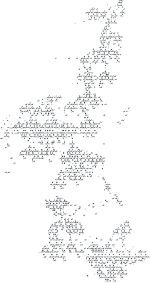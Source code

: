 digraph state_space {
  size = "1,1.9";
  ratio="fill";
  node [shape=box, fontsize=90, style=filled, fillcolor=lightblue, width=2, height=1];
  edge [fontsize=80, style=bold];
  splines = true;
  overlap = false;
  0 -> 0 [label = "A>T[1,2,3,]"];
  0 -> 1 [label = "+1", weight=1];
  0 -> 2 [label = "A>T[3]", weight=1];
  0 -> 3 [label = "A>T[1]", weight=1];
  0 -> 4 [label = "A>T[2]", weight=1];
  1 -> "1X" [label = "+1"];
  "1X" [shape=circle, fontsize=7, style=filled, fillcolor=orange, width=0.3, height=0.3]
  1 -> 6 [label = "A>T[3]", weight=1];
  1 -> 7 [label = "A>T[1]", weight=1];
  1 -> 8 [label = "A>T[2]", weight=1];
  2 -> 9 [label = "+1", weight=1];
  2 -> 10 [label = "A>T[1]", weight=1];
  2 -> 11 [label = "A>T[2]", weight=1];
  3 -> 12 [label = "+1", weight=1];
  3 -> 10 [label = "A>T[3]", weight=1];
  3 -> 13 [label = "A>T[2]", weight=1];
  4 -> 14 [label = "+1", weight=1];
  4 -> 11 [label = "A>T[3]", weight=1];
  4 -> 13 [label = "A>T[1]", weight=1];
  6 -> "6X" [label = "+1"];
  "6X" [shape=circle, fontsize=7, style=filled, fillcolor=orange, width=0.3, height=0.3]
  6 -> 15 [label = "A>T[1]", weight=1];
  6 -> 16 [label = "A>T[2]", weight=1];
  7 -> "7X" [label = "+1"];
  "7X" [shape=circle, fontsize=7, style=filled, fillcolor=orange, width=0.3, height=0.3]
  7 -> 15 [label = "A>T[3]", weight=1];
  7 -> 17 [label = "A>T[2]", weight=1];
  8 -> "8X" [label = "+1"];
  "8X" [shape=circle, fontsize=7, style=filled, fillcolor=orange, width=0.3, height=0.3]
  8 -> 16 [label = "A>T[3]", weight=1];
  8 -> 17 [label = "A>T[1]", weight=1];
  9 -> 18 [label = "U>T[3,]", weight=1];
  10 -> 19 [label = "+1", weight=1];
  10 -> 20 [label = "A>T[2]", weight=1];
  11 -> 21 [label = "+1", weight=1];
  11 -> 20 [label = "A>T[1]", weight=1];
  12 -> 22 [label = "U>T[1,]", weight=1];
  13 -> 23 [label = "+1", weight=1];
  13 -> 20 [label = "A>T[3]", weight=1];
  14 -> 24 [label = "U>T[2,]", weight=1];
  15 -> "15X" [label = "+1"];
  "15X" [shape=circle, fontsize=7, style=filled, fillcolor=orange, width=0.3, height=0.3]
  15 -> 25 [label = "A>T[2]", weight=1];
  16 -> 26 [label = "+1", weight=1];
  16 -> 25 [label = "A>T[1]", weight=1];
  17 -> "17X" [label = "+1"];
  "17X" [shape=circle, fontsize=7, style=filled, fillcolor=orange, width=0.3, height=0.3]
  17 -> 25 [label = "A>T[3]", weight=1];
  18 -> "18X" [label = "+1"];
  "18X" [shape=circle, fontsize=7, style=filled, fillcolor=orange, width=0.3, height=0.3]
  18 -> 27 [label = "A>T[1]", weight=1];
  18 -> 28 [label = "A>T[2]", weight=1];
  19 -> 29 [label = "U>T[1,3,]", weight=1];
  20 -> 30 [label = "+1", weight=1];
  21 -> 31 [label = "U>T[2,3,]", weight=1];
  22 -> "22X" [label = "+1"];
  "22X" [shape=circle, fontsize=7, style=filled, fillcolor=orange, width=0.3, height=0.3]
  22 -> 32 [label = "A>T[3]", weight=1];
  22 -> 33 [label = "A>T[2]", weight=1];
  23 -> 34 [label = "U>T[1,2,]", weight=1];
  24 -> "24X" [label = "+1"];
  "24X" [shape=circle, fontsize=7, style=filled, fillcolor=orange, width=0.3, height=0.3]
  24 -> 35 [label = "A>T[3]", weight=1];
  24 -> 36 [label = "A>T[1]", weight=1];
  25 -> 37 [label = "+1", weight=1];
  26 -> 38 [label = "U>T[2,3,]", weight=1];
  27 -> "27X" [label = "+1"];
  "27X" [shape=circle, fontsize=7, style=filled, fillcolor=orange, width=0.3, height=0.3]
  27 -> 39 [label = "A>T[2]", weight=1];
  28 -> 40 [label = "+1", weight=1];
  28 -> 39 [label = "A>T[1]", weight=1];
  29 -> "29X" [label = "+1"];
  "29X" [shape=circle, fontsize=7, style=filled, fillcolor=orange, width=0.3, height=0.3]
  29 -> 41 [label = "A>T[2]", weight=1];
  30 -> 42 [label = "U>T[2,1,3,]", weight=1];
  31 -> 38 [label = "+1", weight=1];
  31 -> 43 [label = "A>T[1]", weight=1];
  32 -> "32X" [label = "+1"];
  "32X" [shape=circle, fontsize=7, style=filled, fillcolor=orange, width=0.3, height=0.3]
  32 -> 44 [label = "A>T[2]", weight=1];
  33 -> "33X" [label = "+1"];
  "33X" [shape=circle, fontsize=7, style=filled, fillcolor=orange, width=0.3, height=0.3]
  33 -> 44 [label = "A>T[3]", weight=1];
  34 -> "34X" [label = "+1"];
  "34X" [shape=circle, fontsize=7, style=filled, fillcolor=orange, width=0.3, height=0.3]
  34 -> 45 [label = "A>T[3]", weight=1];
  35 -> 46 [label = "+1", weight=1];
  35 -> 47 [label = "A>T[1]", weight=1];
  36 -> "36X" [label = "+1"];
  "36X" [shape=circle, fontsize=7, style=filled, fillcolor=orange, width=0.3, height=0.3]
  36 -> 47 [label = "A>T[3]", weight=1];
  37 -> 48 [label = "U>T[2,3,1,]", weight=1];
  38 -> "38X" [label = "+1"];
  "38X" [shape=circle, fontsize=7, style=filled, fillcolor=orange, width=0.3, height=0.3]
  38 -> 49 [label = "A>T[1]", weight=1];
  38 -> 50 [label = "A>T[2]", weight=1];
  38 -> 51 [label = "A>T[3]", weight=1];
  39 -> 52 [label = "+1", weight=1];
  40 -> 38 [label = "U>T[2,]"];
  41 -> 53 [label = "+1", weight=1];
  42 -> 54 [label = "+1", weight=1];
  43 -> 55 [label = "+1", weight=1];
  44 -> 56 [label = "+1", weight=1];
  45 -> 57 [label = "+1", weight=1];
  46 -> 38 [label = "U>T[3,]"];
  47 -> 58 [label = "+1", weight=1];
  48 -> 59 [label = "+1", weight=1];
  48 -> 60 [label = "A>T[2]", weight=1];
  48 -> 61 [label = "A>T[3]", weight=1];
  49 -> 62 [label = "+1", weight=1];
  49 -> 63 [label = "A>T[2]", weight=1];
  49 -> 64 [label = "A>T[3]", weight=1];
  50 -> "50X" [label = "+1"];
  "50X" [shape=circle, fontsize=7, style=filled, fillcolor=orange, width=0.3, height=0.3]
  50 -> 63 [label = "A>T[1]", weight=1];
  50 -> 65 [label = "A>T[3]", weight=1];
  51 -> "51X" [label = "+1"];
  "51X" [shape=circle, fontsize=7, style=filled, fillcolor=orange, width=0.3, height=0.3]
  51 -> 64 [label = "A>T[1]", weight=1];
  51 -> 65 [label = "A>T[2]", weight=1];
  52 -> 48 [label = "U>T[2,1,]"];
  53 -> 66 [label = "U>T[2,]", weight=1];
  54 -> 67 [label = "+1", weight=1];
  54 -> 68 [label = "A>T[2]", weight=1];
  54 -> 69 [label = "A>T[3]", weight=1];
  55 -> 48 [label = "U>T[1,]"];
  56 -> 66 [label = "U>T[3,2,]", weight=1];
  57 -> 54 [label = "U>T[3,]"];
  58 -> 48 [label = "U>T[1,3,]"];
  59 -> "59X" [label = "+1"];
  "59X" [shape=circle, fontsize=7, style=filled, fillcolor=orange, width=0.3, height=0.3]
  59 -> 70 [label = "A>T[2]", weight=1];
  59 -> 71 [label = "A>T[3]", weight=1];
  59 -> 72 [label = "A>T[1]", weight=1];
  60 -> 73 [label = "+1", weight=1];
  60 -> 74 [label = "A>T[3]", weight=1];
  61 -> 75 [label = "+1", weight=1];
  61 -> 74 [label = "A>T[2]", weight=1];
  62 -> 76 [label = "U>T[1,]", weight=1];
  63 -> 77 [label = "+1", weight=1];
  63 -> 78 [label = "A>T[3]", weight=1];
  64 -> 79 [label = "+1", weight=1];
  64 -> 78 [label = "A>T[2]", weight=1];
  65 -> "65X" [label = "+1"];
  "65X" [shape=circle, fontsize=7, style=filled, fillcolor=orange, width=0.3, height=0.3]
  65 -> 78 [label = "A>T[1]", weight=1];
  66 -> 80 [label = "+1", weight=1];
  66 -> 81 [label = "A>T[2]", weight=1];
  66 -> 82 [label = "A>T[3]", weight=1];
  67 -> "67X" [label = "+1"];
  "67X" [shape=circle, fontsize=7, style=filled, fillcolor=orange, width=0.3, height=0.3]
  67 -> 83 [label = "A>T[2]", weight=1];
  67 -> 84 [label = "A>T[3]", weight=1];
  67 -> 85 [label = "A>T[1]", weight=1];
  68 -> 86 [label = "+1", weight=1];
  68 -> 87 [label = "A>T[3]", weight=1];
  69 -> 88 [label = "+1", weight=1];
  69 -> 87 [label = "A>T[2]", weight=1];
  70 -> "70X" [label = "+1"];
  "70X" [shape=circle, fontsize=7, style=filled, fillcolor=orange, width=0.3, height=0.3]
  70 -> 89 [label = "A>T[3]", weight=1];
  70 -> 90 [label = "A>T[1]", weight=1];
  71 -> "71X" [label = "+1"];
  "71X" [shape=circle, fontsize=7, style=filled, fillcolor=orange, width=0.3, height=0.3]
  71 -> 89 [label = "A>T[2]", weight=1];
  71 -> 91 [label = "A>T[1]", weight=1];
  72 -> "72X" [label = "+1"];
  "72X" [shape=circle, fontsize=7, style=filled, fillcolor=orange, width=0.3, height=0.3]
  72 -> 90 [label = "A>T[2]", weight=1];
  72 -> 91 [label = "A>T[3]", weight=1];
  73 -> 92 [label = "U>T[2,]", weight=1];
  74 -> 93 [label = "+1", weight=1];
  75 -> 94 [label = "U>T[3,]", weight=1];
  76 -> "76X" [label = "+1"];
  "76X" [shape=circle, fontsize=7, style=filled, fillcolor=orange, width=0.3, height=0.3]
  76 -> 95 [label = "A>T[2]", weight=1];
  76 -> 96 [label = "A>T[3]", weight=1];
  76 -> 97 [label = "A>T[1]", weight=1];
  77 -> 98 [label = "U>T[2,1,]", weight=1];
  78 -> 99 [label = "+1", weight=1];
  79 -> 100 [label = "U>T[1,3,]", weight=1];
  80 -> "80X" [label = "+1"];
  "80X" [shape=circle, fontsize=7, style=filled, fillcolor=orange, width=0.3, height=0.3]
  80 -> 101 [label = "A>T[2]", weight=1];
  80 -> 102 [label = "A>T[3]", weight=1];
  80 -> 103 [label = "A>T[1]", weight=1];
  81 -> 104 [label = "+1", weight=1];
  81 -> 105 [label = "A>T[3]", weight=1];
  82 -> 106 [label = "+1", weight=1];
  82 -> 105 [label = "A>T[2]", weight=1];
  83 -> "83X" [label = "+1"];
  "83X" [shape=circle, fontsize=7, style=filled, fillcolor=orange, width=0.3, height=0.3]
  83 -> 107 [label = "A>T[3]", weight=1];
  83 -> 108 [label = "A>T[1]", weight=1];
  84 -> "84X" [label = "+1"];
  "84X" [shape=circle, fontsize=7, style=filled, fillcolor=orange, width=0.3, height=0.3]
  84 -> 107 [label = "A>T[2]", weight=1];
  84 -> 109 [label = "A>T[1]", weight=1];
  85 -> "85X" [label = "+1"];
  "85X" [shape=circle, fontsize=7, style=filled, fillcolor=orange, width=0.3, height=0.3]
  85 -> 108 [label = "A>T[2]", weight=1];
  85 -> 109 [label = "A>T[3]", weight=1];
  86 -> 110 [label = "U>T[2,]", weight=1];
  87 -> 111 [label = "+1", weight=1];
  88 -> 112 [label = "U>T[3,]", weight=1];
  89 -> 113 [label = "+1", weight=1];
  89 -> 114 [label = "A>T[1]", weight=1];
  90 -> "90X" [label = "+1"];
  "90X" [shape=circle, fontsize=7, style=filled, fillcolor=orange, width=0.3, height=0.3]
  90 -> 114 [label = "A>T[3]", weight=1];
  91 -> "91X" [label = "+1"];
  "91X" [shape=circle, fontsize=7, style=filled, fillcolor=orange, width=0.3, height=0.3]
  91 -> 114 [label = "A>T[2]", weight=1];
  92 -> "92X" [label = "+1"];
  "92X" [shape=circle, fontsize=7, style=filled, fillcolor=orange, width=0.3, height=0.3]
  92 -> 115 [label = "A>T[3]", weight=1];
  92 -> 116 [label = "A>T[1]", weight=1];
  93 -> 117 [label = "U>T[3,2,]", weight=1];
  94 -> "94X" [label = "+1"];
  "94X" [shape=circle, fontsize=7, style=filled, fillcolor=orange, width=0.3, height=0.3]
  94 -> 118 [label = "A>T[2]", weight=1];
  94 -> 119 [label = "A>T[1]", weight=1];
  95 -> "95X" [label = "+1"];
  "95X" [shape=circle, fontsize=7, style=filled, fillcolor=orange, width=0.3, height=0.3]
  95 -> 120 [label = "A>T[3]", weight=1];
  95 -> 121 [label = "A>T[1]", weight=1];
  96 -> "96X" [label = "+1"];
  "96X" [shape=circle, fontsize=7, style=filled, fillcolor=orange, width=0.3, height=0.3]
  96 -> 120 [label = "A>T[2]", weight=1];
  96 -> 122 [label = "A>T[1]", weight=1];
  97 -> "97X" [label = "+1"];
  "97X" [shape=circle, fontsize=7, style=filled, fillcolor=orange, width=0.3, height=0.3]
  97 -> 121 [label = "A>T[2]", weight=1];
  97 -> 122 [label = "A>T[3]", weight=1];
  98 -> "98X" [label = "+1"];
  "98X" [shape=circle, fontsize=7, style=filled, fillcolor=orange, width=0.3, height=0.3]
  98 -> 123 [label = "A>T[3]", weight=1];
  98 -> 124 [label = "A>T[1]", weight=1];
  99 -> 125 [label = "U>T[2,3,1,]", weight=1];
  100 -> "100X" [label = "+1"];
  "100X" [shape=circle, fontsize=7, style=filled, fillcolor=orange, width=0.3, height=0.3]
  100 -> 126 [label = "A>T[2]", weight=1];
  100 -> 127 [label = "A>T[1]", weight=1];
  101 -> "101X" [label = "+1"];
  "101X" [shape=circle, fontsize=7, style=filled, fillcolor=orange, width=0.3, height=0.3]
  101 -> 128 [label = "A>T[3]", weight=1];
  101 -> 129 [label = "A>T[1]", weight=1];
  102 -> "102X" [label = "+1"];
  "102X" [shape=circle, fontsize=7, style=filled, fillcolor=orange, width=0.3, height=0.3]
  102 -> 128 [label = "A>T[2]", weight=1];
  102 -> 130 [label = "A>T[1]", weight=1];
  103 -> "103X" [label = "+1"];
  "103X" [shape=circle, fontsize=7, style=filled, fillcolor=orange, width=0.3, height=0.3]
  103 -> 129 [label = "A>T[2]", weight=1];
  103 -> 130 [label = "A>T[3]", weight=1];
  104 -> 110 [label = "U>T[2,]", weight=1];
  105 -> 131 [label = "+1", weight=1];
  106 -> 132 [label = "U>T[3,]", weight=1];
  107 -> 133 [label = "+1", weight=1];
  107 -> 134 [label = "A>T[1]", weight=1];
  108 -> "108X" [label = "+1"];
  "108X" [shape=circle, fontsize=7, style=filled, fillcolor=orange, width=0.3, height=0.3]
  108 -> 134 [label = "A>T[3]", weight=1];
  109 -> "109X" [label = "+1"];
  "109X" [shape=circle, fontsize=7, style=filled, fillcolor=orange, width=0.3, height=0.3]
  109 -> 134 [label = "A>T[2]", weight=1];
  110 -> "110X" [label = "+1"];
  "110X" [shape=circle, fontsize=7, style=filled, fillcolor=orange, width=0.3, height=0.3]
  110 -> 135 [label = "A>T[3]", weight=1];
  110 -> 136 [label = "A>T[1]", weight=1];
  111 -> 137 [label = "U>T[3,2,]", weight=1];
  112 -> "112X" [label = "+1"];
  "112X" [shape=circle, fontsize=7, style=filled, fillcolor=orange, width=0.3, height=0.3]
  112 -> 138 [label = "A>T[2]", weight=1];
  112 -> 139 [label = "A>T[1]", weight=1];
  113 -> 140 [label = "U>T[3,2,]", weight=1];
  114 -> 141 [label = "+1", weight=1];
  115 -> 142 [label = "+1", weight=1];
  115 -> 143 [label = "A>T[1]", weight=1];
  116 -> "116X" [label = "+1"];
  "116X" [shape=circle, fontsize=7, style=filled, fillcolor=orange, width=0.3, height=0.3]
  116 -> 143 [label = "A>T[3]", weight=1];
  117 -> 140 [label = "+1", weight=1];
  117 -> 144 [label = "A>T[1]", weight=1];
  118 -> 145 [label = "+1", weight=1];
  118 -> 146 [label = "A>T[1]", weight=1];
  119 -> "119X" [label = "+1"];
  "119X" [shape=circle, fontsize=7, style=filled, fillcolor=orange, width=0.3, height=0.3]
  119 -> 146 [label = "A>T[2]", weight=1];
  120 -> 147 [label = "+1", weight=1];
  120 -> 148 [label = "A>T[1]", weight=1];
  121 -> "121X" [label = "+1"];
  "121X" [shape=circle, fontsize=7, style=filled, fillcolor=orange, width=0.3, height=0.3]
  121 -> 148 [label = "A>T[3]", weight=1];
  122 -> "122X" [label = "+1"];
  "122X" [shape=circle, fontsize=7, style=filled, fillcolor=orange, width=0.3, height=0.3]
  122 -> 148 [label = "A>T[2]", weight=1];
  123 -> 149 [label = "+1", weight=1];
  123 -> 150 [label = "A>T[1]", weight=1];
  124 -> "124X" [label = "+1"];
  "124X" [shape=circle, fontsize=7, style=filled, fillcolor=orange, width=0.3, height=0.3]
  124 -> 150 [label = "A>T[3]", weight=1];
  125 -> 151 [label = "+1", weight=1];
  125 -> 152 [label = "A>T[1]", weight=1];
  126 -> 153 [label = "+1", weight=1];
  126 -> 154 [label = "A>T[1]", weight=1];
  127 -> "127X" [label = "+1"];
  "127X" [shape=circle, fontsize=7, style=filled, fillcolor=orange, width=0.3, height=0.3]
  127 -> 154 [label = "A>T[2]", weight=1];
  128 -> 155 [label = "+1", weight=1];
  128 -> 156 [label = "A>T[1]", weight=1];
  129 -> "129X" [label = "+1"];
  "129X" [shape=circle, fontsize=7, style=filled, fillcolor=orange, width=0.3, height=0.3]
  129 -> 156 [label = "A>T[3]", weight=1];
  130 -> "130X" [label = "+1"];
  "130X" [shape=circle, fontsize=7, style=filled, fillcolor=orange, width=0.3, height=0.3]
  130 -> 156 [label = "A>T[2]", weight=1];
  131 -> 137 [label = "U>T[3,2,]", weight=1];
  132 -> "132X" [label = "+1"];
  "132X" [shape=circle, fontsize=7, style=filled, fillcolor=orange, width=0.3, height=0.3]
  132 -> 157 [label = "A>T[2]", weight=1];
  132 -> 158 [label = "A>T[1]", weight=1];
  133 -> 159 [label = "U>T[3,2,]", weight=1];
  134 -> 160 [label = "+1", weight=1];
  135 -> 161 [label = "+1", weight=1];
  135 -> 162 [label = "A>T[1]", weight=1];
  136 -> "136X" [label = "+1"];
  "136X" [shape=circle, fontsize=7, style=filled, fillcolor=orange, width=0.3, height=0.3]
  136 -> 162 [label = "A>T[3]", weight=1];
  137 -> 159 [label = "+1", weight=1];
  137 -> 163 [label = "A>T[1]", weight=1];
  138 -> 164 [label = "+1", weight=1];
  138 -> 165 [label = "A>T[1]", weight=1];
  139 -> "139X" [label = "+1"];
  "139X" [shape=circle, fontsize=7, style=filled, fillcolor=orange, width=0.3, height=0.3]
  139 -> 165 [label = "A>T[2]", weight=1];
  140 -> 166 [label = "+1", weight=1];
  140 -> 167 [label = "A>T[1]", weight=1];
  140 -> 168 [label = "A>T[2]", weight=1];
  140 -> 169 [label = "A>T[3]", weight=1];
  141 -> 170 [label = "U>T[1,3,2,]", weight=1];
  142 -> 140 [label = "U>T[3,]"];
  143 -> 171 [label = "+1", weight=1];
  144 -> 172 [label = "+1", weight=1];
  145 -> 140 [label = "U>T[2,]"];
  146 -> 173 [label = "+1", weight=1];
  147 -> 174 [label = "U>T[3,2,]", weight=1];
  148 -> 175 [label = "+1", weight=1];
  149 -> 151 [label = "U>T[3,]", weight=1];
  150 -> 176 [label = "+1", weight=1];
  151 -> 177 [label = "+1", weight=1];
  151 -> 178 [label = "A>T[1]", weight=1];
  151 -> 179 [label = "A>T[2]", weight=1];
  151 -> 180 [label = "A>T[3]", weight=1];
  152 -> 181 [label = "+1", weight=1];
  153 -> 174 [label = "U>T[2,]", weight=1];
  154 -> 182 [label = "+1", weight=1];
  155 -> 159 [label = "U>T[3,2,]", weight=1];
  156 -> 183 [label = "+1", weight=1];
  157 -> 184 [label = "+1", weight=1];
  157 -> 185 [label = "A>T[1]", weight=1];
  158 -> "158X" [label = "+1"];
  "158X" [shape=circle, fontsize=7, style=filled, fillcolor=orange, width=0.3, height=0.3]
  158 -> 185 [label = "A>T[2]", weight=1];
  159 -> 186 [label = "+1", weight=1];
  159 -> 187 [label = "A>T[1]", weight=1];
  159 -> "159X" [label = "A>T[3]"];
  "159X" [shape=circle, fontsize=7, style=filled, fillcolor=orange, width=0.3, height=0.3]
  159 -> 188 [label = "A>T[2]", weight=1];
  160 -> 189 [label = "U>T[1,3,2,]", weight=1];
  161 -> 159 [label = "U>T[3,]"];
  162 -> 190 [label = "+1", weight=1];
  163 -> 191 [label = "+1", weight=1];
  164 -> 159 [label = "U>T[2,]"];
  165 -> 192 [label = "+1", weight=1];
  166 -> "166X" [label = "+1"];
  "166X" [shape=circle, fontsize=7, style=filled, fillcolor=orange, width=0.3, height=0.3]
  166 -> 193 [label = "A>T[1]", weight=1];
  166 -> 194 [label = "A>T[2]", weight=1];
  166 -> "166X" [label = "A>T[3]"];
  "166X" [shape=circle, fontsize=7, style=filled, fillcolor=orange, width=0.3, height=0.3]
  167 -> 195 [label = "+1", weight=1];
  167 -> 196 [label = "A>T[2]", weight=1];
  167 -> 197 [label = "A>T[3]", weight=1];
  168 -> 198 [label = "+1", weight=1];
  168 -> 196 [label = "A>T[1]", weight=1];
  168 -> 199 [label = "A>T[3]", weight=1];
  169 -> 200 [label = "+1", weight=1];
  169 -> 197 [label = "A>T[1]", weight=1];
  169 -> 199 [label = "A>T[2]", weight=1];
  170 -> 201 [label = "+1", weight=1];
  170 -> 202 [label = "A>T[2]", weight=1];
  170 -> "170X" [label = "A>T[3]"];
  "170X" [shape=circle, fontsize=7, style=filled, fillcolor=orange, width=0.3, height=0.3]
  171 -> 170 [label = "U>T[3,1,]"];
  172 -> 170 [label = "U>T[1,]"];
  173 -> 170 [label = "U>T[2,1,]"];
  174 -> 203 [label = "+1", weight=1];
  174 -> 204 [label = "A>T[1]", weight=1];
  174 -> 205 [label = "A>T[3]", weight=1];
  174 -> 206 [label = "A>T[2]", weight=1];
  175 -> 207 [label = "U>T[3,2,1,]", weight=1];
  176 -> 208 [label = "U>T[3,1,]", weight=1];
  177 -> "177X" [label = "+1"];
  "177X" [shape=circle, fontsize=7, style=filled, fillcolor=orange, width=0.3, height=0.3]
  177 -> 209 [label = "A>T[1]", weight=1];
  177 -> 210 [label = "A>T[2]", weight=1];
  177 -> 211 [label = "A>T[3]", weight=1];
  178 -> 212 [label = "+1", weight=1];
  178 -> 213 [label = "A>T[2]", weight=1];
  178 -> 214 [label = "A>T[3]", weight=1];
  179 -> 215 [label = "+1", weight=1];
  179 -> 213 [label = "A>T[1]", weight=1];
  179 -> 216 [label = "A>T[3]", weight=1];
  180 -> 217 [label = "+1", weight=1];
  180 -> 214 [label = "A>T[1]", weight=1];
  180 -> 216 [label = "A>T[2]", weight=1];
  181 -> 208 [label = "U>T[1,]", weight=1];
  182 -> 207 [label = "U>T[1,2,]", weight=1];
  183 -> 189 [label = "U>T[3,1,2,]", weight=1];
  184 -> 159 [label = "U>T[2,]"];
  185 -> 218 [label = "+1", weight=1];
  186 -> "186X" [label = "+1"];
  "186X" [shape=circle, fontsize=7, style=filled, fillcolor=orange, width=0.3, height=0.3]
  186 -> 219 [label = "A>T[1]", weight=1];
  186 -> "186X" [label = "A>T[3]"];
  "186X" [shape=circle, fontsize=7, style=filled, fillcolor=orange, width=0.3, height=0.3]
  186 -> 220 [label = "A>T[2]", weight=1];
  187 -> 221 [label = "+1", weight=1];
  187 -> "187X" [label = "A>T[3]"];
  "187X" [shape=circle, fontsize=7, style=filled, fillcolor=orange, width=0.3, height=0.3]
  187 -> 222 [label = "A>T[2]", weight=1];
  188 -> 223 [label = "+1", weight=1];
  188 -> 222 [label = "A>T[1]", weight=1];
  188 -> "188X" [label = "A>T[3]"];
  "188X" [shape=circle, fontsize=7, style=filled, fillcolor=orange, width=0.3, height=0.3]
  189 -> 224 [label = "+1", weight=1];
  189 -> "189X" [label = "A>T[3]"];
  "189X" [shape=circle, fontsize=7, style=filled, fillcolor=orange, width=0.3, height=0.3]
  189 -> 225 [label = "A>T[2]", weight=1];
  190 -> 189 [label = "U>T[3,1,]"];
  191 -> 189 [label = "U>T[1,]"];
  192 -> 189 [label = "U>T[1,2,]"];
  193 -> "193X" [label = "+1"];
  "193X" [shape=circle, fontsize=7, style=filled, fillcolor=orange, width=0.3, height=0.3]
  193 -> 226 [label = "A>T[2]", weight=1];
  193 -> "193X" [label = "A>T[3]"];
  "193X" [shape=circle, fontsize=7, style=filled, fillcolor=orange, width=0.3, height=0.3]
  194 -> "194X" [label = "+1"];
  "194X" [shape=circle, fontsize=7, style=filled, fillcolor=orange, width=0.3, height=0.3]
  194 -> 226 [label = "A>T[1]", weight=1];
  194 -> "194X" [label = "A>T[3]"];
  "194X" [shape=circle, fontsize=7, style=filled, fillcolor=orange, width=0.3, height=0.3]
  195 -> 227 [label = "U>T[1,]", weight=1];
  196 -> 228 [label = "+1", weight=1];
  196 -> 229 [label = "A>T[3]", weight=1];
  197 -> 230 [label = "+1", weight=1];
  197 -> 229 [label = "A>T[2]", weight=1];
  198 -> 231 [label = "U>T[2,]", weight=1];
  199 -> 232 [label = "+1", weight=1];
  199 -> 229 [label = "A>T[1]", weight=1];
  200 -> 233 [label = "U>T[3,]", weight=1];
  201 -> "201X" [label = "+1"];
  "201X" [shape=circle, fontsize=7, style=filled, fillcolor=orange, width=0.3, height=0.3]
  201 -> 234 [label = "A>T[2]", weight=1];
  201 -> "201X" [label = "A>T[3]"];
  "201X" [shape=circle, fontsize=7, style=filled, fillcolor=orange, width=0.3, height=0.3]
  202 -> 235 [label = "+1", weight=1];
  202 -> "202X" [label = "A>T[3]"];
  "202X" [shape=circle, fontsize=7, style=filled, fillcolor=orange, width=0.3, height=0.3]
  203 -> "203X" [label = "+1"];
  "203X" [shape=circle, fontsize=7, style=filled, fillcolor=orange, width=0.3, height=0.3]
  203 -> 236 [label = "A>T[1]", weight=1];
  203 -> 237 [label = "A>T[3]", weight=1];
  203 -> 238 [label = "A>T[2]", weight=1];
  204 -> 239 [label = "+1", weight=1];
  204 -> 240 [label = "A>T[3]", weight=1];
  204 -> 241 [label = "A>T[2]", weight=1];
  205 -> 242 [label = "+1", weight=1];
  205 -> 240 [label = "A>T[1]", weight=1];
  205 -> 243 [label = "A>T[2]", weight=1];
  206 -> 244 [label = "+1", weight=1];
  206 -> 241 [label = "A>T[1]", weight=1];
  206 -> 243 [label = "A>T[3]", weight=1];
  207 -> 245 [label = "+1", weight=1];
  207 -> 246 [label = "A>T[3]", weight=1];
  207 -> 247 [label = "A>T[2]", weight=1];
  208 -> 248 [label = "+1", weight=1];
  208 -> 249 [label = "A>T[2]", weight=1];
  208 -> 250 [label = "A>T[3]", weight=1];
  209 -> "209X" [label = "+1"];
  "209X" [shape=circle, fontsize=7, style=filled, fillcolor=orange, width=0.3, height=0.3]
  209 -> 251 [label = "A>T[2]", weight=1];
  209 -> 252 [label = "A>T[3]", weight=1];
  210 -> "210X" [label = "+1"];
  "210X" [shape=circle, fontsize=7, style=filled, fillcolor=orange, width=0.3, height=0.3]
  210 -> 251 [label = "A>T[1]", weight=1];
  210 -> 253 [label = "A>T[3]", weight=1];
  211 -> "211X" [label = "+1"];
  "211X" [shape=circle, fontsize=7, style=filled, fillcolor=orange, width=0.3, height=0.3]
  211 -> 252 [label = "A>T[1]", weight=1];
  211 -> 253 [label = "A>T[2]", weight=1];
  212 -> 254 [label = "U>T[1,]", weight=1];
  213 -> 255 [label = "+1", weight=1];
  213 -> 256 [label = "A>T[3]", weight=1];
  214 -> 257 [label = "+1", weight=1];
  214 -> 256 [label = "A>T[2]", weight=1];
  215 -> 258 [label = "U>T[2,]", weight=1];
  216 -> 259 [label = "+1", weight=1];
  216 -> 256 [label = "A>T[1]", weight=1];
  217 -> 260 [label = "U>T[3,]", weight=1];
  218 -> 189 [label = "U>T[1,2,]"];
  219 -> "219X" [label = "+1"];
  "219X" [shape=circle, fontsize=7, style=filled, fillcolor=orange, width=0.3, height=0.3]
  219 -> "219X" [label = "A>T[3]"];
  "219X" [shape=circle, fontsize=7, style=filled, fillcolor=orange, width=0.3, height=0.3]
  219 -> 261 [label = "A>T[2]", weight=1];
  220 -> "220X" [label = "+1"];
  "220X" [shape=circle, fontsize=7, style=filled, fillcolor=orange, width=0.3, height=0.3]
  220 -> 261 [label = "A>T[1]", weight=1];
  220 -> "220X" [label = "A>T[3]"];
  "220X" [shape=circle, fontsize=7, style=filled, fillcolor=orange, width=0.3, height=0.3]
  221 -> 262 [label = "U>T[1,]", weight=1];
  222 -> 263 [label = "+1", weight=1];
  222 -> "222X" [label = "A>T[3]"];
  "222X" [shape=circle, fontsize=7, style=filled, fillcolor=orange, width=0.3, height=0.3]
  223 -> 264 [label = "U>T[2,]", weight=1];
  224 -> "224X" [label = "+1"];
  "224X" [shape=circle, fontsize=7, style=filled, fillcolor=orange, width=0.3, height=0.3]
  224 -> "224X" [label = "A>T[3]"];
  "224X" [shape=circle, fontsize=7, style=filled, fillcolor=orange, width=0.3, height=0.3]
  224 -> 265 [label = "A>T[2]", weight=1];
  225 -> 266 [label = "+1", weight=1];
  225 -> "225X" [label = "A>T[3]"];
  "225X" [shape=circle, fontsize=7, style=filled, fillcolor=orange, width=0.3, height=0.3]
  226 -> "226X" [label = "+1"];
  "226X" [shape=circle, fontsize=7, style=filled, fillcolor=orange, width=0.3, height=0.3]
  226 -> "226X" [label = "A>T[3]"];
  "226X" [shape=circle, fontsize=7, style=filled, fillcolor=orange, width=0.3, height=0.3]
  227 -> "227X" [label = "+1"];
  "227X" [shape=circle, fontsize=7, style=filled, fillcolor=orange, width=0.3, height=0.3]
  227 -> 267 [label = "A>T[2]", weight=1];
  227 -> "227X" [label = "A>T[3]"];
  "227X" [shape=circle, fontsize=7, style=filled, fillcolor=orange, width=0.3, height=0.3]
  228 -> 268 [label = "U>T[1,2,]", weight=1];
  229 -> 269 [label = "+1", weight=1];
  230 -> 270 [label = "U>T[1,3,]", weight=1];
  231 -> "231X" [label = "+1"];
  "231X" [shape=circle, fontsize=7, style=filled, fillcolor=orange, width=0.3, height=0.3]
  231 -> 271 [label = "A>T[1]", weight=1];
  231 -> "231X" [label = "A>T[3]"];
  "231X" [shape=circle, fontsize=7, style=filled, fillcolor=orange, width=0.3, height=0.3]
  232 -> 272 [label = "U>T[2,3,]", weight=1];
  233 -> "233X" [label = "+1"];
  "233X" [shape=circle, fontsize=7, style=filled, fillcolor=orange, width=0.3, height=0.3]
  233 -> 273 [label = "A>T[1]", weight=1];
  233 -> 274 [label = "A>T[2]", weight=1];
  234 -> "234X" [label = "+1"];
  "234X" [shape=circle, fontsize=7, style=filled, fillcolor=orange, width=0.3, height=0.3]
  234 -> "234X" [label = "A>T[3]"];
  "234X" [shape=circle, fontsize=7, style=filled, fillcolor=orange, width=0.3, height=0.3]
  235 -> 275 [label = "U>T[2,]", weight=1];
  236 -> "236X" [label = "+1"];
  "236X" [shape=circle, fontsize=7, style=filled, fillcolor=orange, width=0.3, height=0.3]
  236 -> 276 [label = "A>T[3]", weight=1];
  236 -> 277 [label = "A>T[2]", weight=1];
  237 -> "237X" [label = "+1"];
  "237X" [shape=circle, fontsize=7, style=filled, fillcolor=orange, width=0.3, height=0.3]
  237 -> 276 [label = "A>T[1]", weight=1];
  237 -> 278 [label = "A>T[2]", weight=1];
  238 -> "238X" [label = "+1"];
  "238X" [shape=circle, fontsize=7, style=filled, fillcolor=orange, width=0.3, height=0.3]
  238 -> 277 [label = "A>T[1]", weight=1];
  238 -> 278 [label = "A>T[3]", weight=1];
  239 -> 279 [label = "U>T[1,]", weight=1];
  240 -> 280 [label = "+1", weight=1];
  240 -> 281 [label = "A>T[2]", weight=1];
  241 -> 282 [label = "+1", weight=1];
  241 -> 281 [label = "A>T[3]", weight=1];
  242 -> 283 [label = "U>T[3,]", weight=1];
  243 -> 284 [label = "+1", weight=1];
  243 -> 281 [label = "A>T[1]", weight=1];
  244 -> 258 [label = "U>T[2,]", weight=1];
  245 -> "245X" [label = "+1"];
  "245X" [shape=circle, fontsize=7, style=filled, fillcolor=orange, width=0.3, height=0.3]
  245 -> 285 [label = "A>T[3]", weight=1];
  245 -> 286 [label = "A>T[2]", weight=1];
  246 -> 287 [label = "+1", weight=1];
  246 -> 288 [label = "A>T[2]", weight=1];
  247 -> 289 [label = "+1", weight=1];
  247 -> 288 [label = "A>T[3]", weight=1];
  248 -> "248X" [label = "+1"];
  "248X" [shape=circle, fontsize=7, style=filled, fillcolor=orange, width=0.3, height=0.3]
  248 -> 290 [label = "A>T[2]", weight=1];
  248 -> 291 [label = "A>T[3]", weight=1];
  249 -> 292 [label = "+1", weight=1];
  249 -> 293 [label = "A>T[3]", weight=1];
  250 -> 294 [label = "+1", weight=1];
  250 -> 293 [label = "A>T[2]", weight=1];
  251 -> "251X" [label = "+1"];
  "251X" [shape=circle, fontsize=7, style=filled, fillcolor=orange, width=0.3, height=0.3]
  251 -> 295 [label = "A>T[3]", weight=1];
  252 -> "252X" [label = "+1"];
  "252X" [shape=circle, fontsize=7, style=filled, fillcolor=orange, width=0.3, height=0.3]
  252 -> 295 [label = "A>T[2]", weight=1];
  253 -> "253X" [label = "+1"];
  "253X" [shape=circle, fontsize=7, style=filled, fillcolor=orange, width=0.3, height=0.3]
  253 -> 295 [label = "A>T[1]", weight=1];
  254 -> "254X" [label = "+1"];
  "254X" [shape=circle, fontsize=7, style=filled, fillcolor=orange, width=0.3, height=0.3]
  254 -> 296 [label = "A>T[2]", weight=1];
  254 -> 297 [label = "A>T[3]", weight=1];
  255 -> 298 [label = "U>T[1,2,]", weight=1];
  256 -> 299 [label = "+1", weight=1];
  257 -> 300 [label = "U>T[1,3,]", weight=1];
  258 -> "258X" [label = "+1"];
  "258X" [shape=circle, fontsize=7, style=filled, fillcolor=orange, width=0.3, height=0.3]
  258 -> 301 [label = "A>T[1]", weight=1];
  258 -> 302 [label = "A>T[3]", weight=1];
  259 -> 303 [label = "U>T[2,3,]", weight=1];
  260 -> "260X" [label = "+1"];
  "260X" [shape=circle, fontsize=7, style=filled, fillcolor=orange, width=0.3, height=0.3]
  260 -> 304 [label = "A>T[1]", weight=1];
  260 -> 305 [label = "A>T[2]", weight=1];
  261 -> "261X" [label = "+1"];
  "261X" [shape=circle, fontsize=7, style=filled, fillcolor=orange, width=0.3, height=0.3]
  261 -> "261X" [label = "A>T[3]"];
  "261X" [shape=circle, fontsize=7, style=filled, fillcolor=orange, width=0.3, height=0.3]
  262 -> "262X" [label = "+1"];
  "262X" [shape=circle, fontsize=7, style=filled, fillcolor=orange, width=0.3, height=0.3]
  262 -> "262X" [label = "A>T[3]"];
  "262X" [shape=circle, fontsize=7, style=filled, fillcolor=orange, width=0.3, height=0.3]
  262 -> 306 [label = "A>T[2]", weight=1];
  263 -> 307 [label = "U>T[2,1,]", weight=1];
  264 -> "264X" [label = "+1"];
  "264X" [shape=circle, fontsize=7, style=filled, fillcolor=orange, width=0.3, height=0.3]
  264 -> 308 [label = "A>T[1]", weight=1];
  264 -> "264X" [label = "A>T[3]"];
  "264X" [shape=circle, fontsize=7, style=filled, fillcolor=orange, width=0.3, height=0.3]
  265 -> "265X" [label = "+1"];
  "265X" [shape=circle, fontsize=7, style=filled, fillcolor=orange, width=0.3, height=0.3]
  265 -> "265X" [label = "A>T[3]"];
  "265X" [shape=circle, fontsize=7, style=filled, fillcolor=orange, width=0.3, height=0.3]
  266 -> 275 [label = "U>T[2,]", weight=1];
  267 -> "267X" [label = "+1"];
  "267X" [shape=circle, fontsize=7, style=filled, fillcolor=orange, width=0.3, height=0.3]
  267 -> "267X" [label = "A>T[3]"];
  "267X" [shape=circle, fontsize=7, style=filled, fillcolor=orange, width=0.3, height=0.3]
  268 -> "268X" [label = "+1"];
  "268X" [shape=circle, fontsize=7, style=filled, fillcolor=orange, width=0.3, height=0.3]
  268 -> "268X" [label = "A>T[3]"];
  "268X" [shape=circle, fontsize=7, style=filled, fillcolor=orange, width=0.3, height=0.3]
  269 -> 309 [label = "U>T[1,3,2,]", weight=1];
  270 -> "270X" [label = "+1"];
  "270X" [shape=circle, fontsize=7, style=filled, fillcolor=orange, width=0.3, height=0.3]
  270 -> 310 [label = "A>T[2]", weight=1];
  271 -> "271X" [label = "+1"];
  "271X" [shape=circle, fontsize=7, style=filled, fillcolor=orange, width=0.3, height=0.3]
  271 -> "271X" [label = "A>T[3]"];
  "271X" [shape=circle, fontsize=7, style=filled, fillcolor=orange, width=0.3, height=0.3]
  272 -> "272X" [label = "+1"];
  "272X" [shape=circle, fontsize=7, style=filled, fillcolor=orange, width=0.3, height=0.3]
  272 -> 311 [label = "A>T[1]", weight=1];
  273 -> "273X" [label = "+1"];
  "273X" [shape=circle, fontsize=7, style=filled, fillcolor=orange, width=0.3, height=0.3]
  273 -> 312 [label = "A>T[2]", weight=1];
  274 -> "274X" [label = "+1"];
  "274X" [shape=circle, fontsize=7, style=filled, fillcolor=orange, width=0.3, height=0.3]
  274 -> 312 [label = "A>T[1]", weight=1];
  275 -> "275X" [label = "+1"];
  "275X" [shape=circle, fontsize=7, style=filled, fillcolor=orange, width=0.3, height=0.3]
  275 -> 313 [label = "A>T[3]", weight=1];
  276 -> "276X" [label = "+1"];
  "276X" [shape=circle, fontsize=7, style=filled, fillcolor=orange, width=0.3, height=0.3]
  276 -> 314 [label = "A>T[2]", weight=1];
  277 -> "277X" [label = "+1"];
  "277X" [shape=circle, fontsize=7, style=filled, fillcolor=orange, width=0.3, height=0.3]
  277 -> 314 [label = "A>T[3]", weight=1];
  278 -> "278X" [label = "+1"];
  "278X" [shape=circle, fontsize=7, style=filled, fillcolor=orange, width=0.3, height=0.3]
  278 -> 314 [label = "A>T[1]", weight=1];
  279 -> "279X" [label = "+1"];
  "279X" [shape=circle, fontsize=7, style=filled, fillcolor=orange, width=0.3, height=0.3]
  279 -> "279X" [label = "A>T[3]"];
  "279X" [shape=circle, fontsize=7, style=filled, fillcolor=orange, width=0.3, height=0.3]
  279 -> 315 [label = "A>T[2]", weight=1];
  280 -> 316 [label = "U>T[3,1,]", weight=1];
  281 -> 317 [label = "+1", weight=1];
  282 -> 298 [label = "U>T[1,2,]", weight=1];
  283 -> "283X" [label = "+1"];
  "283X" [shape=circle, fontsize=7, style=filled, fillcolor=orange, width=0.3, height=0.3]
  283 -> 318 [label = "A>T[1]", weight=1];
  283 -> 319 [label = "A>T[2]", weight=1];
  284 -> 303 [label = "U>T[2,3,]", weight=1];
  285 -> "285X" [label = "+1"];
  "285X" [shape=circle, fontsize=7, style=filled, fillcolor=orange, width=0.3, height=0.3]
  285 -> 320 [label = "A>T[2]", weight=1];
  286 -> "286X" [label = "+1"];
  "286X" [shape=circle, fontsize=7, style=filled, fillcolor=orange, width=0.3, height=0.3]
  286 -> 320 [label = "A>T[3]", weight=1];
  287 -> 321 [label = "U>T[3,]", weight=1];
  288 -> 322 [label = "+1", weight=1];
  289 -> 275 [label = "U>T[2,]"];
  290 -> "290X" [label = "+1"];
  "290X" [shape=circle, fontsize=7, style=filled, fillcolor=orange, width=0.3, height=0.3]
  290 -> 323 [label = "A>T[3]", weight=1];
  291 -> "291X" [label = "+1"];
  "291X" [shape=circle, fontsize=7, style=filled, fillcolor=orange, width=0.3, height=0.3]
  291 -> 323 [label = "A>T[2]", weight=1];
  292 -> 275 [label = "U>T[2,]"];
  293 -> 324 [label = "+1", weight=1];
  294 -> 325 [label = "U>T[3,]", weight=1];
  295 -> 326 [label = "+1", weight=1];
  296 -> "296X" [label = "+1"];
  "296X" [shape=circle, fontsize=7, style=filled, fillcolor=orange, width=0.3, height=0.3]
  296 -> 327 [label = "A>T[3]", weight=1];
  297 -> "297X" [label = "+1"];
  "297X" [shape=circle, fontsize=7, style=filled, fillcolor=orange, width=0.3, height=0.3]
  297 -> 327 [label = "A>T[2]", weight=1];
  298 -> "298X" [label = "+1"];
  "298X" [shape=circle, fontsize=7, style=filled, fillcolor=orange, width=0.3, height=0.3]
  298 -> "298X" [label = "A>T[3]"];
  "298X" [shape=circle, fontsize=7, style=filled, fillcolor=orange, width=0.3, height=0.3]
  299 -> 328 [label = "U>T[1,3,2,]", weight=1];
  300 -> "300X" [label = "+1"];
  "300X" [shape=circle, fontsize=7, style=filled, fillcolor=orange, width=0.3, height=0.3]
  300 -> 329 [label = "A>T[2]", weight=1];
  301 -> "301X" [label = "+1"];
  "301X" [shape=circle, fontsize=7, style=filled, fillcolor=orange, width=0.3, height=0.3]
  301 -> 330 [label = "A>T[3]", weight=1];
  302 -> "302X" [label = "+1"];
  "302X" [shape=circle, fontsize=7, style=filled, fillcolor=orange, width=0.3, height=0.3]
  302 -> 330 [label = "A>T[1]", weight=1];
  303 -> "303X" [label = "+1"];
  "303X" [shape=circle, fontsize=7, style=filled, fillcolor=orange, width=0.3, height=0.3]
  303 -> 331 [label = "A>T[1]", weight=1];
  304 -> "304X" [label = "+1"];
  "304X" [shape=circle, fontsize=7, style=filled, fillcolor=orange, width=0.3, height=0.3]
  304 -> 332 [label = "A>T[2]", weight=1];
  305 -> "305X" [label = "+1"];
  "305X" [shape=circle, fontsize=7, style=filled, fillcolor=orange, width=0.3, height=0.3]
  305 -> 332 [label = "A>T[1]", weight=1];
  306 -> "306X" [label = "+1"];
  "306X" [shape=circle, fontsize=7, style=filled, fillcolor=orange, width=0.3, height=0.3]
  306 -> "306X" [label = "A>T[3]"];
  "306X" [shape=circle, fontsize=7, style=filled, fillcolor=orange, width=0.3, height=0.3]
  307 -> "307X" [label = "+1"];
  "307X" [shape=circle, fontsize=7, style=filled, fillcolor=orange, width=0.3, height=0.3]
  307 -> "307X" [label = "A>T[3]"];
  "307X" [shape=circle, fontsize=7, style=filled, fillcolor=orange, width=0.3, height=0.3]
  308 -> "308X" [label = "+1"];
  "308X" [shape=circle, fontsize=7, style=filled, fillcolor=orange, width=0.3, height=0.3]
  308 -> "308X" [label = "A>T[3]"];
  "308X" [shape=circle, fontsize=7, style=filled, fillcolor=orange, width=0.3, height=0.3]
  309 -> 333 [label = "+1", weight=1];
  310 -> 334 [label = "+1", weight=1];
  311 -> 335 [label = "+1", weight=1];
  312 -> 336 [label = "+1", weight=1];
  313 -> 337 [label = "+1", weight=1];
  314 -> 338 [label = "+1", weight=1];
  315 -> "315X" [label = "+1"];
  "315X" [shape=circle, fontsize=7, style=filled, fillcolor=orange, width=0.3, height=0.3]
  315 -> "315X" [label = "A>T[3]"];
  "315X" [shape=circle, fontsize=7, style=filled, fillcolor=orange, width=0.3, height=0.3]
  316 -> "316X" [label = "+1"];
  "316X" [shape=circle, fontsize=7, style=filled, fillcolor=orange, width=0.3, height=0.3]
  316 -> 339 [label = "A>T[2]", weight=1];
  317 -> 328 [label = "U>T[3,1,2,]", weight=1];
  318 -> "318X" [label = "+1"];
  "318X" [shape=circle, fontsize=7, style=filled, fillcolor=orange, width=0.3, height=0.3]
  318 -> 340 [label = "A>T[2]", weight=1];
  319 -> "319X" [label = "+1"];
  "319X" [shape=circle, fontsize=7, style=filled, fillcolor=orange, width=0.3, height=0.3]
  319 -> 340 [label = "A>T[1]", weight=1];
  320 -> 341 [label = "+1", weight=1];
  321 -> "321X" [label = "+1"];
  "321X" [shape=circle, fontsize=7, style=filled, fillcolor=orange, width=0.3, height=0.3]
  321 -> 342 [label = "A>T[2]", weight=1];
  322 -> 343 [label = "U>T[2,3,]", weight=1];
  323 -> 344 [label = "+1", weight=1];
  324 -> 343 [label = "U>T[2,3,]", weight=1];
  325 -> "325X" [label = "+1"];
  "325X" [shape=circle, fontsize=7, style=filled, fillcolor=orange, width=0.3, height=0.3]
  325 -> 345 [label = "A>T[2]", weight=1];
  326 -> 346 [label = "U>T[1,3,2,]", weight=1];
  327 -> 347 [label = "+1", weight=1];
  328 -> 348 [label = "+1", weight=1];
  329 -> 349 [label = "+1", weight=1];
  330 -> 350 [label = "+1", weight=1];
  331 -> 351 [label = "+1", weight=1];
  332 -> 352 [label = "+1", weight=1];
  333 -> 353 [label = "+1", weight=1];
  333 -> "333X" [label = "A>T[3]"];
  "333X" [shape=circle, fontsize=7, style=filled, fillcolor=orange, width=0.3, height=0.3]
  333 -> 354 [label = "A>T[2]", weight=1];
  333 -> 355 [label = "A>T[1]", weight=1];
  334 -> 356 [label = "U>T[2,]", weight=1];
  335 -> 357 [label = "U>T[1,]", weight=1];
  336 -> 357 [label = "U>T[1,2,]", weight=1];
  337 -> 358 [label = "U>T[3,]", weight=1];
  338 -> 346 [label = "U>T[1,3,2,]", weight=1];
  339 -> 359 [label = "+1", weight=1];
  340 -> 360 [label = "+1", weight=1];
  341 -> 358 [label = "U>T[3,2,]", weight=1];
  342 -> 361 [label = "+1", weight=1];
  343 -> 358 [label = "+1", weight=1];
  344 -> 358 [label = "U>T[2,3,]", weight=1];
  345 -> 362 [label = "+1", weight=1];
  346 -> 363 [label = "+1", weight=1];
  346 -> "346X" [label = "A>T[3]"];
  "346X" [shape=circle, fontsize=7, style=filled, fillcolor=orange, width=0.3, height=0.3]
  346 -> 364 [label = "A>T[1]", weight=1];
  346 -> 365 [label = "A>T[2]", weight=1];
  347 -> 356 [label = "U>T[2,3,]", weight=1];
  348 -> 366 [label = "+1", weight=1];
  348 -> 367 [label = "A>T[2]", weight=1];
  348 -> "348X" [label = "A>T[3]"];
  "348X" [shape=circle, fontsize=7, style=filled, fillcolor=orange, width=0.3, height=0.3]
  348 -> 368 [label = "A>T[1]", weight=1];
  349 -> 356 [label = "U>T[2,]", weight=1];
  350 -> 346 [label = "U>T[1,3,]"];
  351 -> 346 [label = "U>T[1,]"];
  352 -> 346 [label = "U>T[1,2,]"];
  353 -> "353X" [label = "+1"];
  "353X" [shape=circle, fontsize=7, style=filled, fillcolor=orange, width=0.3, height=0.3]
  353 -> "353X" [label = "A>T[3]"];
  "353X" [shape=circle, fontsize=7, style=filled, fillcolor=orange, width=0.3, height=0.3]
  353 -> 369 [label = "A>T[2]", weight=1];
  353 -> 370 [label = "A>T[1]", weight=1];
  354 -> 371 [label = "+1", weight=1];
  354 -> "354X" [label = "A>T[3]"];
  "354X" [shape=circle, fontsize=7, style=filled, fillcolor=orange, width=0.3, height=0.3]
  354 -> 372 [label = "A>T[1]", weight=1];
  355 -> 373 [label = "+1", weight=1];
  355 -> "355X" [label = "A>T[3]"];
  "355X" [shape=circle, fontsize=7, style=filled, fillcolor=orange, width=0.3, height=0.3]
  355 -> 372 [label = "A>T[2]", weight=1];
  356 -> 374 [label = "+1", weight=1];
  356 -> 375 [label = "A>T[3]", weight=1];
  356 -> 376 [label = "A>T[2]", weight=1];
  356 -> 377 [label = "A>T[1]", weight=1];
  357 -> 378 [label = "+1", weight=1];
  357 -> "357X" [label = "A>T[3]"];
  "357X" [shape=circle, fontsize=7, style=filled, fillcolor=orange, width=0.3, height=0.3]
  357 -> 379 [label = "A>T[2]", weight=1];
  357 -> 380 [label = "A>T[1]", weight=1];
  358 -> 381 [label = "+1", weight=1];
  358 -> 382 [label = "A>T[1]", weight=1];
  358 -> 383 [label = "A>T[2]", weight=1];
  358 -> 384 [label = "A>T[3]", weight=1];
  359 -> 356 [label = "U>T[2,]"];
  360 -> 346 [label = "U>T[1,2,]"];
  361 -> 358 [label = "U>T[2,]"];
  362 -> 358 [label = "U>T[2,]"];
  363 -> "363X" [label = "+1"];
  "363X" [shape=circle, fontsize=7, style=filled, fillcolor=orange, width=0.3, height=0.3]
  363 -> "363X" [label = "A>T[3]"];
  "363X" [shape=circle, fontsize=7, style=filled, fillcolor=orange, width=0.3, height=0.3]
  363 -> 385 [label = "A>T[1]", weight=1];
  363 -> 386 [label = "A>T[2]", weight=1];
  364 -> 387 [label = "+1", weight=1];
  364 -> "364X" [label = "A>T[3]"];
  "364X" [shape=circle, fontsize=7, style=filled, fillcolor=orange, width=0.3, height=0.3]
  364 -> 388 [label = "A>T[2]", weight=1];
  365 -> 389 [label = "+1", weight=1];
  365 -> "365X" [label = "A>T[3]"];
  "365X" [shape=circle, fontsize=7, style=filled, fillcolor=orange, width=0.3, height=0.3]
  365 -> 388 [label = "A>T[1]", weight=1];
  366 -> "366X" [label = "+1"];
  "366X" [shape=circle, fontsize=7, style=filled, fillcolor=orange, width=0.3, height=0.3]
  366 -> 390 [label = "A>T[2]", weight=1];
  366 -> "366X" [label = "A>T[3]"];
  "366X" [shape=circle, fontsize=7, style=filled, fillcolor=orange, width=0.3, height=0.3]
  366 -> 391 [label = "A>T[1]", weight=1];
  367 -> 392 [label = "+1", weight=1];
  367 -> "367X" [label = "A>T[3]"];
  "367X" [shape=circle, fontsize=7, style=filled, fillcolor=orange, width=0.3, height=0.3]
  367 -> 393 [label = "A>T[1]", weight=1];
  368 -> 394 [label = "+1", weight=1];
  368 -> 393 [label = "A>T[2]", weight=1];
  368 -> "368X" [label = "A>T[3]"];
  "368X" [shape=circle, fontsize=7, style=filled, fillcolor=orange, width=0.3, height=0.3]
  369 -> "369X" [label = "+1"];
  "369X" [shape=circle, fontsize=7, style=filled, fillcolor=orange, width=0.3, height=0.3]
  369 -> "369X" [label = "A>T[3]"];
  "369X" [shape=circle, fontsize=7, style=filled, fillcolor=orange, width=0.3, height=0.3]
  369 -> 395 [label = "A>T[1]", weight=1];
  370 -> "370X" [label = "+1"];
  "370X" [shape=circle, fontsize=7, style=filled, fillcolor=orange, width=0.3, height=0.3]
  370 -> "370X" [label = "A>T[3]"];
  "370X" [shape=circle, fontsize=7, style=filled, fillcolor=orange, width=0.3, height=0.3]
  370 -> 395 [label = "A>T[2]", weight=1];
  371 -> 396 [label = "U>T[2,]", weight=1];
  372 -> 397 [label = "+1", weight=1];
  372 -> "372X" [label = "A>T[3]"];
  "372X" [shape=circle, fontsize=7, style=filled, fillcolor=orange, width=0.3, height=0.3]
  373 -> 398 [label = "U>T[1,]", weight=1];
  374 -> "374X" [label = "+1"];
  "374X" [shape=circle, fontsize=7, style=filled, fillcolor=orange, width=0.3, height=0.3]
  374 -> 399 [label = "A>T[3]", weight=1];
  374 -> 400 [label = "A>T[2]", weight=1];
  374 -> 401 [label = "A>T[1]", weight=1];
  375 -> 402 [label = "+1", weight=1];
  375 -> 403 [label = "A>T[2]", weight=1];
  375 -> 404 [label = "A>T[1]", weight=1];
  376 -> 405 [label = "+1", weight=1];
  376 -> 403 [label = "A>T[3]", weight=1];
  376 -> 406 [label = "A>T[1]", weight=1];
  377 -> 407 [label = "+1", weight=1];
  377 -> 404 [label = "A>T[3]", weight=1];
  377 -> 406 [label = "A>T[2]", weight=1];
  378 -> "378X" [label = "+1"];
  "378X" [shape=circle, fontsize=7, style=filled, fillcolor=orange, width=0.3, height=0.3]
  378 -> "378X" [label = "A>T[3]"];
  "378X" [shape=circle, fontsize=7, style=filled, fillcolor=orange, width=0.3, height=0.3]
  378 -> 408 [label = "A>T[2]", weight=1];
  378 -> 409 [label = "A>T[1]", weight=1];
  379 -> 410 [label = "+1", weight=1];
  379 -> "379X" [label = "A>T[3]"];
  "379X" [shape=circle, fontsize=7, style=filled, fillcolor=orange, width=0.3, height=0.3]
  379 -> 411 [label = "A>T[1]", weight=1];
  380 -> 412 [label = "+1", weight=1];
  380 -> "380X" [label = "A>T[3]"];
  "380X" [shape=circle, fontsize=7, style=filled, fillcolor=orange, width=0.3, height=0.3]
  380 -> 411 [label = "A>T[2]", weight=1];
  381 -> "381X" [label = "+1"];
  "381X" [shape=circle, fontsize=7, style=filled, fillcolor=orange, width=0.3, height=0.3]
  381 -> 413 [label = "A>T[1]", weight=1];
  381 -> 414 [label = "A>T[2]", weight=1];
  381 -> "381X" [label = "A>T[3]"];
  "381X" [shape=circle, fontsize=7, style=filled, fillcolor=orange, width=0.3, height=0.3]
  382 -> 415 [label = "+1", weight=1];
  382 -> 416 [label = "A>T[2]", weight=1];
  382 -> 417 [label = "A>T[3]", weight=1];
  383 -> 418 [label = "+1", weight=1];
  383 -> 416 [label = "A>T[1]", weight=1];
  383 -> 419 [label = "A>T[3]", weight=1];
  384 -> 420 [label = "+1", weight=1];
  384 -> 417 [label = "A>T[1]", weight=1];
  384 -> 419 [label = "A>T[2]", weight=1];
  385 -> "385X" [label = "+1"];
  "385X" [shape=circle, fontsize=7, style=filled, fillcolor=orange, width=0.3, height=0.3]
  385 -> "385X" [label = "A>T[3]"];
  "385X" [shape=circle, fontsize=7, style=filled, fillcolor=orange, width=0.3, height=0.3]
  385 -> 421 [label = "A>T[2]", weight=1];
  386 -> "386X" [label = "+1"];
  "386X" [shape=circle, fontsize=7, style=filled, fillcolor=orange, width=0.3, height=0.3]
  386 -> "386X" [label = "A>T[3]"];
  "386X" [shape=circle, fontsize=7, style=filled, fillcolor=orange, width=0.3, height=0.3]
  386 -> 421 [label = "A>T[1]", weight=1];
  387 -> 422 [label = "U>T[1,]", weight=1];
  388 -> 423 [label = "+1", weight=1];
  388 -> "388X" [label = "A>T[3]"];
  "388X" [shape=circle, fontsize=7, style=filled, fillcolor=orange, width=0.3, height=0.3]
  389 -> 424 [label = "U>T[2,]", weight=1];
  390 -> "390X" [label = "+1"];
  "390X" [shape=circle, fontsize=7, style=filled, fillcolor=orange, width=0.3, height=0.3]
  390 -> "390X" [label = "A>T[3]"];
  "390X" [shape=circle, fontsize=7, style=filled, fillcolor=orange, width=0.3, height=0.3]
  390 -> 425 [label = "A>T[1]", weight=1];
  391 -> "391X" [label = "+1"];
  "391X" [shape=circle, fontsize=7, style=filled, fillcolor=orange, width=0.3, height=0.3]
  391 -> 425 [label = "A>T[2]", weight=1];
  391 -> "391X" [label = "A>T[3]"];
  "391X" [shape=circle, fontsize=7, style=filled, fillcolor=orange, width=0.3, height=0.3]
  392 -> 396 [label = "U>T[2,]", weight=1];
  393 -> 426 [label = "+1", weight=1];
  393 -> "393X" [label = "A>T[3]"];
  "393X" [shape=circle, fontsize=7, style=filled, fillcolor=orange, width=0.3, height=0.3]
  394 -> 422 [label = "U>T[1,]", weight=1];
  395 -> "395X" [label = "+1"];
  "395X" [shape=circle, fontsize=7, style=filled, fillcolor=orange, width=0.3, height=0.3]
  395 -> "395X" [label = "A>T[3]"];
  "395X" [shape=circle, fontsize=7, style=filled, fillcolor=orange, width=0.3, height=0.3]
  396 -> "396X" [label = "+1"];
  "396X" [shape=circle, fontsize=7, style=filled, fillcolor=orange, width=0.3, height=0.3]
  396 -> 427 [label = "A>T[3]", weight=1];
  396 -> 428 [label = "A>T[1]", weight=1];
  397 -> 429 [label = "U>T[2,1,]", weight=1];
  398 -> "398X" [label = "+1"];
  "398X" [shape=circle, fontsize=7, style=filled, fillcolor=orange, width=0.3, height=0.3]
  398 -> "398X" [label = "A>T[3]"];
  "398X" [shape=circle, fontsize=7, style=filled, fillcolor=orange, width=0.3, height=0.3]
  398 -> 430 [label = "A>T[2]", weight=1];
  399 -> "399X" [label = "+1"];
  "399X" [shape=circle, fontsize=7, style=filled, fillcolor=orange, width=0.3, height=0.3]
  399 -> 431 [label = "A>T[2]", weight=1];
  399 -> 432 [label = "A>T[1]", weight=1];
  400 -> "400X" [label = "+1"];
  "400X" [shape=circle, fontsize=7, style=filled, fillcolor=orange, width=0.3, height=0.3]
  400 -> 431 [label = "A>T[3]", weight=1];
  400 -> 433 [label = "A>T[1]", weight=1];
  401 -> "401X" [label = "+1"];
  "401X" [shape=circle, fontsize=7, style=filled, fillcolor=orange, width=0.3, height=0.3]
  401 -> 432 [label = "A>T[3]", weight=1];
  401 -> 433 [label = "A>T[2]", weight=1];
  402 -> 434 [label = "U>T[3,]", weight=1];
  403 -> 435 [label = "+1", weight=1];
  403 -> 436 [label = "A>T[1]", weight=1];
  404 -> 437 [label = "+1", weight=1];
  404 -> 436 [label = "A>T[2]", weight=1];
  405 -> 396 [label = "U>T[2,]"];
  406 -> 438 [label = "+1", weight=1];
  406 -> 436 [label = "A>T[3]", weight=1];
  407 -> 439 [label = "U>T[1,]", weight=1];
  408 -> "408X" [label = "+1"];
  "408X" [shape=circle, fontsize=7, style=filled, fillcolor=orange, width=0.3, height=0.3]
  408 -> "408X" [label = "A>T[3]"];
  "408X" [shape=circle, fontsize=7, style=filled, fillcolor=orange, width=0.3, height=0.3]
  408 -> 440 [label = "A>T[1]", weight=1];
  409 -> "409X" [label = "+1"];
  "409X" [shape=circle, fontsize=7, style=filled, fillcolor=orange, width=0.3, height=0.3]
  409 -> "409X" [label = "A>T[3]"];
  "409X" [shape=circle, fontsize=7, style=filled, fillcolor=orange, width=0.3, height=0.3]
  409 -> 440 [label = "A>T[2]", weight=1];
  410 -> 424 [label = "U>T[2,]", weight=1];
  411 -> 441 [label = "+1", weight=1];
  411 -> "411X" [label = "A>T[3]"];
  "411X" [shape=circle, fontsize=7, style=filled, fillcolor=orange, width=0.3, height=0.3]
  412 -> 398 [label = "U>T[1,]"];
  413 -> "413X" [label = "+1"];
  "413X" [shape=circle, fontsize=7, style=filled, fillcolor=orange, width=0.3, height=0.3]
  413 -> 442 [label = "A>T[2]", weight=1];
  413 -> "413X" [label = "A>T[3]"];
  "413X" [shape=circle, fontsize=7, style=filled, fillcolor=orange, width=0.3, height=0.3]
  414 -> "414X" [label = "+1"];
  "414X" [shape=circle, fontsize=7, style=filled, fillcolor=orange, width=0.3, height=0.3]
  414 -> 442 [label = "A>T[1]", weight=1];
  414 -> "414X" [label = "A>T[3]"];
  "414X" [shape=circle, fontsize=7, style=filled, fillcolor=orange, width=0.3, height=0.3]
  415 -> 443 [label = "U>T[1,]", weight=1];
  416 -> 444 [label = "+1", weight=1];
  416 -> 445 [label = "A>T[3]", weight=1];
  417 -> 446 [label = "+1", weight=1];
  417 -> 445 [label = "A>T[2]", weight=1];
  418 -> 447 [label = "U>T[2,]", weight=1];
  419 -> 448 [label = "+1", weight=1];
  419 -> 445 [label = "A>T[1]", weight=1];
  420 -> 449 [label = "U>T[3,]", weight=1];
  421 -> "421X" [label = "+1"];
  "421X" [shape=circle, fontsize=7, style=filled, fillcolor=orange, width=0.3, height=0.3]
  421 -> "421X" [label = "A>T[3]"];
  "421X" [shape=circle, fontsize=7, style=filled, fillcolor=orange, width=0.3, height=0.3]
  422 -> "422X" [label = "+1"];
  "422X" [shape=circle, fontsize=7, style=filled, fillcolor=orange, width=0.3, height=0.3]
  422 -> "422X" [label = "A>T[3]"];
  "422X" [shape=circle, fontsize=7, style=filled, fillcolor=orange, width=0.3, height=0.3]
  422 -> 450 [label = "A>T[2]", weight=1];
  423 -> 451 [label = "U>T[2,1,]", weight=1];
  424 -> "424X" [label = "+1"];
  "424X" [shape=circle, fontsize=7, style=filled, fillcolor=orange, width=0.3, height=0.3]
  424 -> 452 [label = "A>T[3]", weight=1];
  424 -> 453 [label = "A>T[1]", weight=1];
  425 -> "425X" [label = "+1"];
  "425X" [shape=circle, fontsize=7, style=filled, fillcolor=orange, width=0.3, height=0.3]
  425 -> "425X" [label = "A>T[3]"];
  "425X" [shape=circle, fontsize=7, style=filled, fillcolor=orange, width=0.3, height=0.3]
  426 -> 429 [label = "U>T[1,2,]", weight=1];
  427 -> 454 [label = "+1", weight=1];
  427 -> 455 [label = "A>T[1]", weight=1];
  428 -> "428X" [label = "+1"];
  "428X" [shape=circle, fontsize=7, style=filled, fillcolor=orange, width=0.3, height=0.3]
  428 -> 455 [label = "A>T[3]", weight=1];
  429 -> "429X" [label = "+1"];
  "429X" [shape=circle, fontsize=7, style=filled, fillcolor=orange, width=0.3, height=0.3]
  429 -> "429X" [label = "A>T[3]"];
  "429X" [shape=circle, fontsize=7, style=filled, fillcolor=orange, width=0.3, height=0.3]
  430 -> "430X" [label = "+1"];
  "430X" [shape=circle, fontsize=7, style=filled, fillcolor=orange, width=0.3, height=0.3]
  430 -> "430X" [label = "A>T[3]"];
  "430X" [shape=circle, fontsize=7, style=filled, fillcolor=orange, width=0.3, height=0.3]
  431 -> 456 [label = "+1", weight=1];
  431 -> 457 [label = "A>T[1]", weight=1];
  432 -> "432X" [label = "+1"];
  "432X" [shape=circle, fontsize=7, style=filled, fillcolor=orange, width=0.3, height=0.3]
  432 -> 457 [label = "A>T[2]", weight=1];
  433 -> "433X" [label = "+1"];
  "433X" [shape=circle, fontsize=7, style=filled, fillcolor=orange, width=0.3, height=0.3]
  433 -> 457 [label = "A>T[3]", weight=1];
  434 -> "434X" [label = "+1"];
  "434X" [shape=circle, fontsize=7, style=filled, fillcolor=orange, width=0.3, height=0.3]
  434 -> 458 [label = "A>T[2]", weight=1];
  434 -> 459 [label = "A>T[1]", weight=1];
  435 -> 460 [label = "U>T[2,3,]", weight=1];
  436 -> 461 [label = "+1", weight=1];
  437 -> 462 [label = "U>T[1,3,]", weight=1];
  438 -> 429 [label = "U>T[2,1,]"];
  439 -> "439X" [label = "+1"];
  "439X" [shape=circle, fontsize=7, style=filled, fillcolor=orange, width=0.3, height=0.3]
  439 -> "439X" [label = "A>T[3]"];
  "439X" [shape=circle, fontsize=7, style=filled, fillcolor=orange, width=0.3, height=0.3]
  439 -> 463 [label = "A>T[2]", weight=1];
  440 -> "440X" [label = "+1"];
  "440X" [shape=circle, fontsize=7, style=filled, fillcolor=orange, width=0.3, height=0.3]
  440 -> "440X" [label = "A>T[3]"];
  "440X" [shape=circle, fontsize=7, style=filled, fillcolor=orange, width=0.3, height=0.3]
  441 -> 451 [label = "U>T[2,1,]", weight=1];
  442 -> "442X" [label = "+1"];
  "442X" [shape=circle, fontsize=7, style=filled, fillcolor=orange, width=0.3, height=0.3]
  442 -> "442X" [label = "A>T[3]"];
  "442X" [shape=circle, fontsize=7, style=filled, fillcolor=orange, width=0.3, height=0.3]
  443 -> "443X" [label = "+1"];
  "443X" [shape=circle, fontsize=7, style=filled, fillcolor=orange, width=0.3, height=0.3]
  443 -> 464 [label = "A>T[2]", weight=1];
  443 -> "443X" [label = "A>T[3]"];
  "443X" [shape=circle, fontsize=7, style=filled, fillcolor=orange, width=0.3, height=0.3]
  444 -> 465 [label = "U>T[1,2,]", weight=1];
  445 -> 466 [label = "+1", weight=1];
  446 -> 467 [label = "U>T[1,3,]", weight=1];
  447 -> "447X" [label = "+1"];
  "447X" [shape=circle, fontsize=7, style=filled, fillcolor=orange, width=0.3, height=0.3]
  447 -> 468 [label = "A>T[1]", weight=1];
  447 -> "447X" [label = "A>T[3]"];
  "447X" [shape=circle, fontsize=7, style=filled, fillcolor=orange, width=0.3, height=0.3]
  448 -> 469 [label = "U>T[2,3,]", weight=1];
  449 -> "449X" [label = "+1"];
  "449X" [shape=circle, fontsize=7, style=filled, fillcolor=orange, width=0.3, height=0.3]
  449 -> 470 [label = "A>T[1]", weight=1];
  449 -> 471 [label = "A>T[2]", weight=1];
  450 -> "450X" [label = "+1"];
  "450X" [shape=circle, fontsize=7, style=filled, fillcolor=orange, width=0.3, height=0.3]
  450 -> "450X" [label = "A>T[3]"];
  "450X" [shape=circle, fontsize=7, style=filled, fillcolor=orange, width=0.3, height=0.3]
  451 -> "451X" [label = "+1"];
  "451X" [shape=circle, fontsize=7, style=filled, fillcolor=orange, width=0.3, height=0.3]
  451 -> 472 [label = "A>T[3]", weight=1];
  452 -> 473 [label = "+1", weight=1];
  452 -> 474 [label = "A>T[1]", weight=1];
  453 -> "453X" [label = "+1"];
  "453X" [shape=circle, fontsize=7, style=filled, fillcolor=orange, width=0.3, height=0.3]
  453 -> 474 [label = "A>T[3]", weight=1];
  454 -> 475 [label = "U>T[3,]", weight=1];
  455 -> 476 [label = "+1", weight=1];
  456 -> 475 [label = "U>T[2,3,]", weight=1];
  457 -> 477 [label = "+1", weight=1];
  458 -> 478 [label = "+1", weight=1];
  458 -> 479 [label = "A>T[1]", weight=1];
  459 -> "459X" [label = "+1"];
  "459X" [shape=circle, fontsize=7, style=filled, fillcolor=orange, width=0.3, height=0.3]
  459 -> 479 [label = "A>T[2]", weight=1];
  460 -> 475 [label = "+1", weight=1];
  460 -> 480 [label = "A>T[1]", weight=1];
  461 -> 481 [label = "U>T[1,2,3,]", weight=1];
  462 -> "462X" [label = "+1"];
  "462X" [shape=circle, fontsize=7, style=filled, fillcolor=orange, width=0.3, height=0.3]
  462 -> 482 [label = "A>T[2]", weight=1];
  463 -> "463X" [label = "+1"];
  "463X" [shape=circle, fontsize=7, style=filled, fillcolor=orange, width=0.3, height=0.3]
  463 -> "463X" [label = "A>T[3]"];
  "463X" [shape=circle, fontsize=7, style=filled, fillcolor=orange, width=0.3, height=0.3]
  464 -> "464X" [label = "+1"];
  "464X" [shape=circle, fontsize=7, style=filled, fillcolor=orange, width=0.3, height=0.3]
  464 -> "464X" [label = "A>T[3]"];
  "464X" [shape=circle, fontsize=7, style=filled, fillcolor=orange, width=0.3, height=0.3]
  465 -> "465X" [label = "+1"];
  "465X" [shape=circle, fontsize=7, style=filled, fillcolor=orange, width=0.3, height=0.3]
  465 -> "465X" [label = "A>T[3]"];
  "465X" [shape=circle, fontsize=7, style=filled, fillcolor=orange, width=0.3, height=0.3]
  466 -> 483 [label = "U>T[1,3,2,]", weight=1];
  467 -> "467X" [label = "+1"];
  "467X" [shape=circle, fontsize=7, style=filled, fillcolor=orange, width=0.3, height=0.3]
  467 -> 484 [label = "A>T[2]", weight=1];
  468 -> "468X" [label = "+1"];
  "468X" [shape=circle, fontsize=7, style=filled, fillcolor=orange, width=0.3, height=0.3]
  468 -> "468X" [label = "A>T[3]"];
  "468X" [shape=circle, fontsize=7, style=filled, fillcolor=orange, width=0.3, height=0.3]
  469 -> 485 [label = "+1", weight=1];
  469 -> 486 [label = "A>T[1]", weight=1];
  470 -> "470X" [label = "+1"];
  "470X" [shape=circle, fontsize=7, style=filled, fillcolor=orange, width=0.3, height=0.3]
  470 -> 487 [label = "A>T[2]", weight=1];
  471 -> 488 [label = "+1", weight=1];
  471 -> 487 [label = "A>T[1]", weight=1];
  472 -> 489 [label = "+1", weight=1];
  473 -> 490 [label = "U>T[3,]", weight=1];
  474 -> 491 [label = "+1", weight=1];
  475 -> "475X" [label = "+1"];
  "475X" [shape=circle, fontsize=7, style=filled, fillcolor=orange, width=0.3, height=0.3]
  475 -> 492 [label = "A>T[1]", weight=1];
  475 -> "475X" [label = "A>T[3]"];
  "475X" [shape=circle, fontsize=7, style=filled, fillcolor=orange, width=0.3, height=0.3]
  475 -> 493 [label = "A>T[2]", weight=1];
  476 -> 494 [label = "U>T[1,3,]", weight=1];
  477 -> 494 [label = "U>T[2,3,1,]", weight=1];
  478 -> 475 [label = "U>T[2,]"];
  479 -> 495 [label = "+1", weight=1];
  480 -> 496 [label = "+1", weight=1];
  481 -> 497 [label = "+1", weight=1];
  482 -> 498 [label = "+1", weight=1];
  483 -> 499 [label = "+1", weight=1];
  484 -> 500 [label = "+1", weight=1];
  485 -> "485X" [label = "+1"];
  "485X" [shape=circle, fontsize=7, style=filled, fillcolor=orange, width=0.3, height=0.3]
  485 -> 501 [label = "A>T[1]", weight=1];
  485 -> 502 [label = "A>T[2]", weight=1];
  485 -> "485X" [label = "A>T[3]"];
  "485X" [shape=circle, fontsize=7, style=filled, fillcolor=orange, width=0.3, height=0.3]
  486 -> 503 [label = "+1", weight=1];
  487 -> 504 [label = "+1", weight=1];
  488 -> 485 [label = "U>T[2,]"];
  489 -> 505 [label = "U>T[3,]", weight=1];
  490 -> "490X" [label = "+1"];
  "490X" [shape=circle, fontsize=7, style=filled, fillcolor=orange, width=0.3, height=0.3]
  490 -> 506 [label = "A>T[1]", weight=1];
  490 -> 507 [label = "A>T[3]", weight=1];
  490 -> 508 [label = "A>T[2]", weight=1];
  491 -> 509 [label = "U>T[1,3,]", weight=1];
  492 -> 510 [label = "+1", weight=1];
  492 -> "492X" [label = "A>T[3]"];
  "492X" [shape=circle, fontsize=7, style=filled, fillcolor=orange, width=0.3, height=0.3]
  492 -> 511 [label = "A>T[2]", weight=1];
  493 -> "493X" [label = "+1"];
  "493X" [shape=circle, fontsize=7, style=filled, fillcolor=orange, width=0.3, height=0.3]
  493 -> 511 [label = "A>T[1]", weight=1];
  493 -> "493X" [label = "A>T[3]"];
  "493X" [shape=circle, fontsize=7, style=filled, fillcolor=orange, width=0.3, height=0.3]
  494 -> 512 [label = "+1", weight=1];
  494 -> "494X" [label = "A>T[3]"];
  "494X" [shape=circle, fontsize=7, style=filled, fillcolor=orange, width=0.3, height=0.3]
  494 -> 513 [label = "A>T[2]", weight=1];
  495 -> 494 [label = "U>T[1,2,]"];
  496 -> 494 [label = "U>T[1,]"];
  497 -> 514 [label = "+1", weight=1];
  497 -> "497X" [label = "A>T[3]"];
  "497X" [shape=circle, fontsize=7, style=filled, fillcolor=orange, width=0.3, height=0.3]
  497 -> 515 [label = "A>T[2]", weight=1];
  498 -> 66 [label = "U>T[2,]"];
  499 -> 516 [label = "+1", weight=1];
  499 -> 517 [label = "A>T[2]", weight=1];
  499 -> "499X" [label = "A>T[3]"];
  "499X" [shape=circle, fontsize=7, style=filled, fillcolor=orange, width=0.3, height=0.3]
  500 -> 66 [label = "U>T[2,]"];
  501 -> 518 [label = "+1", weight=1];
  501 -> 519 [label = "A>T[2]", weight=1];
  501 -> "501X" [label = "A>T[3]"];
  "501X" [shape=circle, fontsize=7, style=filled, fillcolor=orange, width=0.3, height=0.3]
  502 -> "502X" [label = "+1"];
  "502X" [shape=circle, fontsize=7, style=filled, fillcolor=orange, width=0.3, height=0.3]
  502 -> 519 [label = "A>T[1]", weight=1];
  502 -> "502X" [label = "A>T[3]"];
  "502X" [shape=circle, fontsize=7, style=filled, fillcolor=orange, width=0.3, height=0.3]
  503 -> 520 [label = "U>T[1,]", weight=1];
  504 -> 520 [label = "U>T[1,2,]", weight=1];
  505 -> 521 [label = "+1", weight=1];
  505 -> 522 [label = "A>T[3]", weight=1];
  505 -> 523 [label = "A>T[2]", weight=1];
  506 -> 524 [label = "+1", weight=1];
  506 -> 525 [label = "A>T[3]", weight=1];
  506 -> 526 [label = "A>T[2]", weight=1];
  507 -> "507X" [label = "+1"];
  "507X" [shape=circle, fontsize=7, style=filled, fillcolor=orange, width=0.3, height=0.3]
  507 -> 525 [label = "A>T[1]", weight=1];
  507 -> 527 [label = "A>T[2]", weight=1];
  508 -> "508X" [label = "+1"];
  "508X" [shape=circle, fontsize=7, style=filled, fillcolor=orange, width=0.3, height=0.3]
  508 -> 526 [label = "A>T[1]", weight=1];
  508 -> 527 [label = "A>T[3]", weight=1];
  509 -> 528 [label = "+1", weight=1];
  509 -> "509X" [label = "A>T[3]"];
  "509X" [shape=circle, fontsize=7, style=filled, fillcolor=orange, width=0.3, height=0.3]
  509 -> 529 [label = "A>T[2]", weight=1];
  510 -> 530 [label = "U>T[1,]", weight=1];
  511 -> 531 [label = "+1", weight=1];
  511 -> "511X" [label = "A>T[3]"];
  "511X" [shape=circle, fontsize=7, style=filled, fillcolor=orange, width=0.3, height=0.3]
  512 -> "512X" [label = "+1"];
  "512X" [shape=circle, fontsize=7, style=filled, fillcolor=orange, width=0.3, height=0.3]
  512 -> "512X" [label = "A>T[3]"];
  "512X" [shape=circle, fontsize=7, style=filled, fillcolor=orange, width=0.3, height=0.3]
  512 -> 532 [label = "A>T[2]", weight=1];
  512 -> 533 [label = "A>T[1]", weight=1];
  513 -> 534 [label = "+1", weight=1];
  513 -> "513X" [label = "A>T[3]"];
  "513X" [shape=circle, fontsize=7, style=filled, fillcolor=orange, width=0.3, height=0.3]
  514 -> "514X" [label = "+1"];
  "514X" [shape=circle, fontsize=7, style=filled, fillcolor=orange, width=0.3, height=0.3]
  514 -> "514X" [label = "A>T[3]"];
  "514X" [shape=circle, fontsize=7, style=filled, fillcolor=orange, width=0.3, height=0.3]
  514 -> 535 [label = "A>T[2]", weight=1];
  514 -> 536 [label = "A>T[1]", weight=1];
  515 -> 537 [label = "+1", weight=1];
  515 -> "515X" [label = "A>T[3]"];
  "515X" [shape=circle, fontsize=7, style=filled, fillcolor=orange, width=0.3, height=0.3]
  516 -> "516X" [label = "+1"];
  "516X" [shape=circle, fontsize=7, style=filled, fillcolor=orange, width=0.3, height=0.3]
  516 -> 538 [label = "A>T[2]", weight=1];
  516 -> "516X" [label = "A>T[3]"];
  "516X" [shape=circle, fontsize=7, style=filled, fillcolor=orange, width=0.3, height=0.3]
  516 -> 539 [label = "A>T[1]", weight=1];
  517 -> 540 [label = "+1", weight=1];
  517 -> "517X" [label = "A>T[3]"];
  "517X" [shape=circle, fontsize=7, style=filled, fillcolor=orange, width=0.3, height=0.3]
  518 -> 541 [label = "U>T[1,]", weight=1];
  519 -> 542 [label = "+1", weight=1];
  519 -> "519X" [label = "A>T[3]"];
  "519X" [shape=circle, fontsize=7, style=filled, fillcolor=orange, width=0.3, height=0.3]
  520 -> 543 [label = "+1", weight=1];
  520 -> 544 [label = "A>T[2]", weight=1];
  520 -> "520X" [label = "A>T[3]"];
  "520X" [shape=circle, fontsize=7, style=filled, fillcolor=orange, width=0.3, height=0.3]
  521 -> "521X" [label = "+1"];
  "521X" [shape=circle, fontsize=7, style=filled, fillcolor=orange, width=0.3, height=0.3]
  521 -> "521X" [label = "A>T[3]"];
  "521X" [shape=circle, fontsize=7, style=filled, fillcolor=orange, width=0.3, height=0.3]
  521 -> 545 [label = "A>T[2]", weight=1];
  521 -> 546 [label = "A>T[1]", weight=1];
  522 -> 547 [label = "+1", weight=1];
  522 -> 548 [label = "A>T[2]", weight=1];
  523 -> 549 [label = "+1", weight=1];
  523 -> 548 [label = "A>T[3]", weight=1];
  524 -> 550 [label = "U>T[1,]", weight=1];
  525 -> 551 [label = "+1", weight=1];
  525 -> 552 [label = "A>T[2]", weight=1];
  526 -> 553 [label = "+1", weight=1];
  526 -> 552 [label = "A>T[3]", weight=1];
  527 -> "527X" [label = "+1"];
  "527X" [shape=circle, fontsize=7, style=filled, fillcolor=orange, width=0.3, height=0.3]
  527 -> 552 [label = "A>T[1]", weight=1];
  528 -> "528X" [label = "+1"];
  "528X" [shape=circle, fontsize=7, style=filled, fillcolor=orange, width=0.3, height=0.3]
  528 -> "528X" [label = "A>T[3]"];
  "528X" [shape=circle, fontsize=7, style=filled, fillcolor=orange, width=0.3, height=0.3]
  528 -> 554 [label = "A>T[2]", weight=1];
  528 -> 555 [label = "A>T[1]", weight=1];
  529 -> 556 [label = "+1", weight=1];
  529 -> "529X" [label = "A>T[3]"];
  "529X" [shape=circle, fontsize=7, style=filled, fillcolor=orange, width=0.3, height=0.3]
  530 -> "530X" [label = "+1"];
  "530X" [shape=circle, fontsize=7, style=filled, fillcolor=orange, width=0.3, height=0.3]
  530 -> "530X" [label = "A>T[3]"];
  "530X" [shape=circle, fontsize=7, style=filled, fillcolor=orange, width=0.3, height=0.3]
  530 -> 557 [label = "A>T[2]", weight=1];
  530 -> 558 [label = "A>T[1]", weight=1];
  531 -> 559 [label = "U>T[2,1,]", weight=1];
  532 -> "532X" [label = "+1"];
  "532X" [shape=circle, fontsize=7, style=filled, fillcolor=orange, width=0.3, height=0.3]
  532 -> "532X" [label = "A>T[3]"];
  "532X" [shape=circle, fontsize=7, style=filled, fillcolor=orange, width=0.3, height=0.3]
  532 -> 560 [label = "A>T[1]", weight=1];
  533 -> "533X" [label = "+1"];
  "533X" [shape=circle, fontsize=7, style=filled, fillcolor=orange, width=0.3, height=0.3]
  533 -> "533X" [label = "A>T[3]"];
  "533X" [shape=circle, fontsize=7, style=filled, fillcolor=orange, width=0.3, height=0.3]
  533 -> 560 [label = "A>T[2]", weight=1];
  534 -> 92 [label = "U>T[2,]"];
  535 -> "535X" [label = "+1"];
  "535X" [shape=circle, fontsize=7, style=filled, fillcolor=orange, width=0.3, height=0.3]
  535 -> "535X" [label = "A>T[3]"];
  "535X" [shape=circle, fontsize=7, style=filled, fillcolor=orange, width=0.3, height=0.3]
  535 -> 561 [label = "A>T[1]", weight=1];
  536 -> "536X" [label = "+1"];
  "536X" [shape=circle, fontsize=7, style=filled, fillcolor=orange, width=0.3, height=0.3]
  536 -> "536X" [label = "A>T[3]"];
  "536X" [shape=circle, fontsize=7, style=filled, fillcolor=orange, width=0.3, height=0.3]
  536 -> 561 [label = "A>T[2]", weight=1];
  537 -> 110 [label = "U>T[2,]"];
  538 -> "538X" [label = "+1"];
  "538X" [shape=circle, fontsize=7, style=filled, fillcolor=orange, width=0.3, height=0.3]
  538 -> "538X" [label = "A>T[3]"];
  "538X" [shape=circle, fontsize=7, style=filled, fillcolor=orange, width=0.3, height=0.3]
  538 -> 562 [label = "A>T[1]", weight=1];
  539 -> "539X" [label = "+1"];
  "539X" [shape=circle, fontsize=7, style=filled, fillcolor=orange, width=0.3, height=0.3]
  539 -> 562 [label = "A>T[2]", weight=1];
  539 -> "539X" [label = "A>T[3]"];
  "539X" [shape=circle, fontsize=7, style=filled, fillcolor=orange, width=0.3, height=0.3]
  540 -> 110 [label = "U>T[2,]"];
  541 -> "541X" [label = "+1"];
  "541X" [shape=circle, fontsize=7, style=filled, fillcolor=orange, width=0.3, height=0.3]
  541 -> 563 [label = "A>T[2]", weight=1];
  541 -> "541X" [label = "A>T[3]"];
  "541X" [shape=circle, fontsize=7, style=filled, fillcolor=orange, width=0.3, height=0.3]
  541 -> 564 [label = "A>T[1]", weight=1];
  542 -> 565 [label = "U>T[2,1,]", weight=1];
  543 -> "543X" [label = "+1"];
  "543X" [shape=circle, fontsize=7, style=filled, fillcolor=orange, width=0.3, height=0.3]
  543 -> 566 [label = "A>T[2]", weight=1];
  543 -> "543X" [label = "A>T[3]"];
  "543X" [shape=circle, fontsize=7, style=filled, fillcolor=orange, width=0.3, height=0.3]
  543 -> 567 [label = "A>T[1]", weight=1];
  544 -> 568 [label = "+1", weight=1];
  544 -> "544X" [label = "A>T[3]"];
  "544X" [shape=circle, fontsize=7, style=filled, fillcolor=orange, width=0.3, height=0.3]
  545 -> "545X" [label = "+1"];
  "545X" [shape=circle, fontsize=7, style=filled, fillcolor=orange, width=0.3, height=0.3]
  545 -> "545X" [label = "A>T[3]"];
  "545X" [shape=circle, fontsize=7, style=filled, fillcolor=orange, width=0.3, height=0.3]
  545 -> 569 [label = "A>T[1]", weight=1];
  546 -> "546X" [label = "+1"];
  "546X" [shape=circle, fontsize=7, style=filled, fillcolor=orange, width=0.3, height=0.3]
  546 -> "546X" [label = "A>T[3]"];
  "546X" [shape=circle, fontsize=7, style=filled, fillcolor=orange, width=0.3, height=0.3]
  546 -> 569 [label = "A>T[2]", weight=1];
  547 -> 570 [label = "U>T[3,]", weight=1];
  548 -> 571 [label = "+1", weight=1];
  549 -> 110 [label = "U>T[2,]"];
  550 -> "550X" [label = "+1"];
  "550X" [shape=circle, fontsize=7, style=filled, fillcolor=orange, width=0.3, height=0.3]
  550 -> "550X" [label = "A>T[3]"];
  "550X" [shape=circle, fontsize=7, style=filled, fillcolor=orange, width=0.3, height=0.3]
  550 -> 572 [label = "A>T[2]", weight=1];
  550 -> 573 [label = "A>T[1]", weight=1];
  551 -> 574 [label = "U>T[3,1,]", weight=1];
  552 -> 575 [label = "+1", weight=1];
  553 -> 576 [label = "U>T[1,2,]", weight=1];
  554 -> "554X" [label = "+1"];
  "554X" [shape=circle, fontsize=7, style=filled, fillcolor=orange, width=0.3, height=0.3]
  554 -> "554X" [label = "A>T[3]"];
  "554X" [shape=circle, fontsize=7, style=filled, fillcolor=orange, width=0.3, height=0.3]
  554 -> 577 [label = "A>T[1]", weight=1];
  555 -> "555X" [label = "+1"];
  "555X" [shape=circle, fontsize=7, style=filled, fillcolor=orange, width=0.3, height=0.3]
  555 -> "555X" [label = "A>T[3]"];
  "555X" [shape=circle, fontsize=7, style=filled, fillcolor=orange, width=0.3, height=0.3]
  555 -> 577 [label = "A>T[2]", weight=1];
  556 -> 92 [label = "U>T[2,]"];
  557 -> "557X" [label = "+1"];
  "557X" [shape=circle, fontsize=7, style=filled, fillcolor=orange, width=0.3, height=0.3]
  557 -> "557X" [label = "A>T[3]"];
  "557X" [shape=circle, fontsize=7, style=filled, fillcolor=orange, width=0.3, height=0.3]
  557 -> 578 [label = "A>T[1]", weight=1];
  558 -> "558X" [label = "+1"];
  "558X" [shape=circle, fontsize=7, style=filled, fillcolor=orange, width=0.3, height=0.3]
  558 -> "558X" [label = "A>T[3]"];
  "558X" [shape=circle, fontsize=7, style=filled, fillcolor=orange, width=0.3, height=0.3]
  558 -> 578 [label = "A>T[2]", weight=1];
  559 -> "559X" [label = "+1"];
  "559X" [shape=circle, fontsize=7, style=filled, fillcolor=orange, width=0.3, height=0.3]
  559 -> "559X" [label = "A>T[3]"];
  "559X" [shape=circle, fontsize=7, style=filled, fillcolor=orange, width=0.3, height=0.3]
  559 -> 579 [label = "A>T[1]", weight=1];
  560 -> "560X" [label = "+1"];
  "560X" [shape=circle, fontsize=7, style=filled, fillcolor=orange, width=0.3, height=0.3]
  560 -> "560X" [label = "A>T[3]"];
  "560X" [shape=circle, fontsize=7, style=filled, fillcolor=orange, width=0.3, height=0.3]
  561 -> "561X" [label = "+1"];
  "561X" [shape=circle, fontsize=7, style=filled, fillcolor=orange, width=0.3, height=0.3]
  561 -> "561X" [label = "A>T[3]"];
  "561X" [shape=circle, fontsize=7, style=filled, fillcolor=orange, width=0.3, height=0.3]
  562 -> "562X" [label = "+1"];
  "562X" [shape=circle, fontsize=7, style=filled, fillcolor=orange, width=0.3, height=0.3]
  562 -> "562X" [label = "A>T[3]"];
  "562X" [shape=circle, fontsize=7, style=filled, fillcolor=orange, width=0.3, height=0.3]
  563 -> "563X" [label = "+1"];
  "563X" [shape=circle, fontsize=7, style=filled, fillcolor=orange, width=0.3, height=0.3]
  563 -> "563X" [label = "A>T[3]"];
  "563X" [shape=circle, fontsize=7, style=filled, fillcolor=orange, width=0.3, height=0.3]
  563 -> 580 [label = "A>T[1]", weight=1];
  564 -> "564X" [label = "+1"];
  "564X" [shape=circle, fontsize=7, style=filled, fillcolor=orange, width=0.3, height=0.3]
  564 -> 580 [label = "A>T[2]", weight=1];
  564 -> "564X" [label = "A>T[3]"];
  "564X" [shape=circle, fontsize=7, style=filled, fillcolor=orange, width=0.3, height=0.3]
  565 -> "565X" [label = "+1"];
  "565X" [shape=circle, fontsize=7, style=filled, fillcolor=orange, width=0.3, height=0.3]
  565 -> "565X" [label = "A>T[3]"];
  "565X" [shape=circle, fontsize=7, style=filled, fillcolor=orange, width=0.3, height=0.3]
  565 -> 581 [label = "A>T[1]", weight=1];
  566 -> "566X" [label = "+1"];
  "566X" [shape=circle, fontsize=7, style=filled, fillcolor=orange, width=0.3, height=0.3]
  566 -> "566X" [label = "A>T[3]"];
  "566X" [shape=circle, fontsize=7, style=filled, fillcolor=orange, width=0.3, height=0.3]
  566 -> 582 [label = "A>T[1]", weight=1];
  567 -> "567X" [label = "+1"];
  "567X" [shape=circle, fontsize=7, style=filled, fillcolor=orange, width=0.3, height=0.3]
  567 -> 582 [label = "A>T[2]", weight=1];
  567 -> "567X" [label = "A>T[3]"];
  "567X" [shape=circle, fontsize=7, style=filled, fillcolor=orange, width=0.3, height=0.3]
  568 -> 92 [label = "U>T[2,]"];
  569 -> "569X" [label = "+1"];
  "569X" [shape=circle, fontsize=7, style=filled, fillcolor=orange, width=0.3, height=0.3]
  569 -> "569X" [label = "A>T[3]"];
  "569X" [shape=circle, fontsize=7, style=filled, fillcolor=orange, width=0.3, height=0.3]
  570 -> "570X" [label = "+1"];
  "570X" [shape=circle, fontsize=7, style=filled, fillcolor=orange, width=0.3, height=0.3]
  570 -> 583 [label = "A>T[2]", weight=1];
  570 -> 584 [label = "A>T[1]", weight=1];
  571 -> 137 [label = "U>T[2,3,]"];
  572 -> "572X" [label = "+1"];
  "572X" [shape=circle, fontsize=7, style=filled, fillcolor=orange, width=0.3, height=0.3]
  572 -> "572X" [label = "A>T[3]"];
  "572X" [shape=circle, fontsize=7, style=filled, fillcolor=orange, width=0.3, height=0.3]
  572 -> 585 [label = "A>T[1]", weight=1];
  573 -> "573X" [label = "+1"];
  "573X" [shape=circle, fontsize=7, style=filled, fillcolor=orange, width=0.3, height=0.3]
  573 -> "573X" [label = "A>T[3]"];
  "573X" [shape=circle, fontsize=7, style=filled, fillcolor=orange, width=0.3, height=0.3]
  573 -> 585 [label = "A>T[2]", weight=1];
  574 -> "574X" [label = "+1"];
  "574X" [shape=circle, fontsize=7, style=filled, fillcolor=orange, width=0.3, height=0.3]
  574 -> 586 [label = "A>T[2]", weight=1];
  574 -> 587 [label = "A>T[1]", weight=1];
  575 -> 588 [label = "U>T[3,1,2,]", weight=1];
  576 -> "576X" [label = "+1"];
  "576X" [shape=circle, fontsize=7, style=filled, fillcolor=orange, width=0.3, height=0.3]
  576 -> "576X" [label = "A>T[3]"];
  "576X" [shape=circle, fontsize=7, style=filled, fillcolor=orange, width=0.3, height=0.3]
  576 -> 589 [label = "A>T[1]", weight=1];
  577 -> "577X" [label = "+1"];
  "577X" [shape=circle, fontsize=7, style=filled, fillcolor=orange, width=0.3, height=0.3]
  577 -> "577X" [label = "A>T[3]"];
  "577X" [shape=circle, fontsize=7, style=filled, fillcolor=orange, width=0.3, height=0.3]
  578 -> "578X" [label = "+1"];
  "578X" [shape=circle, fontsize=7, style=filled, fillcolor=orange, width=0.3, height=0.3]
  578 -> "578X" [label = "A>T[3]"];
  "578X" [shape=circle, fontsize=7, style=filled, fillcolor=orange, width=0.3, height=0.3]
  579 -> "579X" [label = "+1"];
  "579X" [shape=circle, fontsize=7, style=filled, fillcolor=orange, width=0.3, height=0.3]
  579 -> "579X" [label = "A>T[3]"];
  "579X" [shape=circle, fontsize=7, style=filled, fillcolor=orange, width=0.3, height=0.3]
  580 -> "580X" [label = "+1"];
  "580X" [shape=circle, fontsize=7, style=filled, fillcolor=orange, width=0.3, height=0.3]
  580 -> "580X" [label = "A>T[3]"];
  "580X" [shape=circle, fontsize=7, style=filled, fillcolor=orange, width=0.3, height=0.3]
  581 -> "581X" [label = "+1"];
  "581X" [shape=circle, fontsize=7, style=filled, fillcolor=orange, width=0.3, height=0.3]
  581 -> "581X" [label = "A>T[3]"];
  "581X" [shape=circle, fontsize=7, style=filled, fillcolor=orange, width=0.3, height=0.3]
  582 -> "582X" [label = "+1"];
  "582X" [shape=circle, fontsize=7, style=filled, fillcolor=orange, width=0.3, height=0.3]
  582 -> "582X" [label = "A>T[3]"];
  "582X" [shape=circle, fontsize=7, style=filled, fillcolor=orange, width=0.3, height=0.3]
  583 -> 590 [label = "+1", weight=1];
  583 -> 591 [label = "A>T[1]", weight=1];
  584 -> "584X" [label = "+1"];
  "584X" [shape=circle, fontsize=7, style=filled, fillcolor=orange, width=0.3, height=0.3]
  584 -> 591 [label = "A>T[2]", weight=1];
  585 -> "585X" [label = "+1"];
  "585X" [shape=circle, fontsize=7, style=filled, fillcolor=orange, width=0.3, height=0.3]
  585 -> "585X" [label = "A>T[3]"];
  "585X" [shape=circle, fontsize=7, style=filled, fillcolor=orange, width=0.3, height=0.3]
  586 -> 592 [label = "+1", weight=1];
  586 -> 593 [label = "A>T[1]", weight=1];
  587 -> "587X" [label = "+1"];
  "587X" [shape=circle, fontsize=7, style=filled, fillcolor=orange, width=0.3, height=0.3]
  587 -> 593 [label = "A>T[2]", weight=1];
  588 -> 594 [label = "+1", weight=1];
  588 -> 595 [label = "A>T[1]", weight=1];
  589 -> "589X" [label = "+1"];
  "589X" [shape=circle, fontsize=7, style=filled, fillcolor=orange, width=0.3, height=0.3]
  589 -> "589X" [label = "A>T[3]"];
  "589X" [shape=circle, fontsize=7, style=filled, fillcolor=orange, width=0.3, height=0.3]
  590 -> 159 [label = "U>T[2,]"];
  591 -> 596 [label = "+1", weight=1];
  592 -> 174 [label = "U>T[2,]"];
  593 -> 597 [label = "+1", weight=1];
  594 -> 598 [label = "+1", weight=1];
  594 -> 599 [label = "A>T[1]", weight=1];
  594 -> 600 [label = "A>T[2]", weight=1];
  594 -> "594X" [label = "A>T[3]"];
  "594X" [shape=circle, fontsize=7, style=filled, fillcolor=orange, width=0.3, height=0.3]
  595 -> 601 [label = "+1", weight=1];
  596 -> 189 [label = "U>T[1,2,]"];
  597 -> 207 [label = "U>T[2,1,]"];
  598 -> "598X" [label = "+1"];
  "598X" [shape=circle, fontsize=7, style=filled, fillcolor=orange, width=0.3, height=0.3]
  598 -> 602 [label = "A>T[1]", weight=1];
  598 -> 603 [label = "A>T[2]", weight=1];
  598 -> "598X" [label = "A>T[3]"];
  "598X" [shape=circle, fontsize=7, style=filled, fillcolor=orange, width=0.3, height=0.3]
  599 -> 604 [label = "+1", weight=1];
  599 -> 605 [label = "A>T[2]", weight=1];
  599 -> "599X" [label = "A>T[3]"];
  "599X" [shape=circle, fontsize=7, style=filled, fillcolor=orange, width=0.3, height=0.3]
  600 -> 606 [label = "+1", weight=1];
  600 -> 605 [label = "A>T[1]", weight=1];
  600 -> "600X" [label = "A>T[3]"];
  "600X" [shape=circle, fontsize=7, style=filled, fillcolor=orange, width=0.3, height=0.3]
  601 -> 607 [label = "U>T[1,]", weight=1];
  602 -> "602X" [label = "+1"];
  "602X" [shape=circle, fontsize=7, style=filled, fillcolor=orange, width=0.3, height=0.3]
  602 -> 608 [label = "A>T[2]", weight=1];
  602 -> "602X" [label = "A>T[3]"];
  "602X" [shape=circle, fontsize=7, style=filled, fillcolor=orange, width=0.3, height=0.3]
  603 -> "603X" [label = "+1"];
  "603X" [shape=circle, fontsize=7, style=filled, fillcolor=orange, width=0.3, height=0.3]
  603 -> 608 [label = "A>T[1]", weight=1];
  603 -> "603X" [label = "A>T[3]"];
  "603X" [shape=circle, fontsize=7, style=filled, fillcolor=orange, width=0.3, height=0.3]
  604 -> 609 [label = "U>T[1,]", weight=1];
  605 -> 610 [label = "+1", weight=1];
  605 -> "605X" [label = "A>T[3]"];
  "605X" [shape=circle, fontsize=7, style=filled, fillcolor=orange, width=0.3, height=0.3]
  606 -> 258 [label = "U>T[2,]"];
  607 -> 611 [label = "+1", weight=1];
  607 -> 612 [label = "A>T[2]", weight=1];
  607 -> "607X" [label = "A>T[3]"];
  "607X" [shape=circle, fontsize=7, style=filled, fillcolor=orange, width=0.3, height=0.3]
  608 -> "608X" [label = "+1"];
  "608X" [shape=circle, fontsize=7, style=filled, fillcolor=orange, width=0.3, height=0.3]
  608 -> "608X" [label = "A>T[3]"];
  "608X" [shape=circle, fontsize=7, style=filled, fillcolor=orange, width=0.3, height=0.3]
  609 -> "609X" [label = "+1"];
  "609X" [shape=circle, fontsize=7, style=filled, fillcolor=orange, width=0.3, height=0.3]
  609 -> 613 [label = "A>T[2]", weight=1];
  609 -> "609X" [label = "A>T[3]"];
  "609X" [shape=circle, fontsize=7, style=filled, fillcolor=orange, width=0.3, height=0.3]
  610 -> 298 [label = "U>T[1,2,]"];
  611 -> "611X" [label = "+1"];
  "611X" [shape=circle, fontsize=7, style=filled, fillcolor=orange, width=0.3, height=0.3]
  611 -> 614 [label = "A>T[2]", weight=1];
  611 -> "611X" [label = "A>T[3]"];
  "611X" [shape=circle, fontsize=7, style=filled, fillcolor=orange, width=0.3, height=0.3]
  612 -> 615 [label = "+1", weight=1];
  612 -> "612X" [label = "A>T[3]"];
  "612X" [shape=circle, fontsize=7, style=filled, fillcolor=orange, width=0.3, height=0.3]
  613 -> "613X" [label = "+1"];
  "613X" [shape=circle, fontsize=7, style=filled, fillcolor=orange, width=0.3, height=0.3]
  613 -> "613X" [label = "A>T[3]"];
  "613X" [shape=circle, fontsize=7, style=filled, fillcolor=orange, width=0.3, height=0.3]
  614 -> "614X" [label = "+1"];
  "614X" [shape=circle, fontsize=7, style=filled, fillcolor=orange, width=0.3, height=0.3]
  614 -> "614X" [label = "A>T[3]"];
  "614X" [shape=circle, fontsize=7, style=filled, fillcolor=orange, width=0.3, height=0.3]
  615 -> 275 [label = "U>T[2,]"];
  66 [shape=diamond]
  258 [shape=diamond]
  92 [shape=diamond]
  110 [shape=diamond]
  174 [shape=diamond]
}